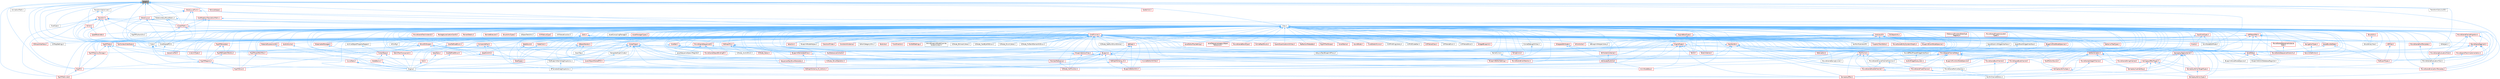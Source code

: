 digraph "Quat.h"
{
 // INTERACTIVE_SVG=YES
 // LATEX_PDF_SIZE
  bgcolor="transparent";
  edge [fontname=Helvetica,fontsize=10,labelfontname=Helvetica,labelfontsize=10];
  node [fontname=Helvetica,fontsize=10,shape=box,height=0.2,width=0.4];
  Node1 [id="Node000001",label="Quat.h",height=0.2,width=0.4,color="gray40", fillcolor="grey60", style="filled", fontcolor="black",tooltip=" "];
  Node1 -> Node2 [id="edge1_Node000001_Node000002",dir="back",color="steelblue1",style="solid",tooltip=" "];
  Node2 [id="Node000002",label="AIHelpers.h",height=0.2,width=0.4,color="grey40", fillcolor="white", style="filled",URL="$d1/d0d/AIHelpers_8h.html",tooltip=" "];
  Node1 -> Node3 [id="edge2_Node000001_Node000003",dir="back",color="steelblue1",style="solid",tooltip=" "];
  Node3 [id="Node000003",label="AnimNodeEditMode.h",height=0.2,width=0.4,color="grey40", fillcolor="white", style="filled",URL="$df/df6/AnimNodeEditMode_8h.html",tooltip=" "];
  Node1 -> Node4 [id="edge3_Node000001_Node000004",dir="back",color="steelblue1",style="solid",tooltip=" "];
  Node4 [id="Node000004",label="AnimationMath.h",height=0.2,width=0.4,color="grey40", fillcolor="white", style="filled",URL="$d3/d7b/AnimationMath_8h.html",tooltip=" "];
  Node1 -> Node5 [id="edge4_Node000001_Node000005",dir="back",color="steelblue1",style="solid",tooltip=" "];
  Node5 [id="Node000005",label="Class.h",height=0.2,width=0.4,color="grey40", fillcolor="white", style="filled",URL="$d4/d05/Class_8h.html",tooltip=" "];
  Node5 -> Node6 [id="edge5_Node000005_Node000006",dir="back",color="steelblue1",style="solid",tooltip=" "];
  Node6 [id="Node000006",label="ARFilter.h",height=0.2,width=0.4,color="red", fillcolor="#FFF0F0", style="filled",URL="$da/df2/ARFilter_8h.html",tooltip=" "];
  Node6 -> Node13 [id="edge6_Node000006_Node000013",dir="back",color="steelblue1",style="solid",tooltip=" "];
  Node13 [id="Node000013",label="NoExportTypes.h",height=0.2,width=0.4,color="red", fillcolor="#FFF0F0", style="filled",URL="$d3/d21/NoExportTypes_8h.html",tooltip=" "];
  Node5 -> Node119 [id="edge7_Node000005_Node000119",dir="back",color="steelblue1",style="solid",tooltip=" "];
  Node119 [id="Node000119",label="AnimNodeBase.h",height=0.2,width=0.4,color="red", fillcolor="#FFF0F0", style="filled",URL="$d9/dce/AnimNodeBase_8h.html",tooltip=" "];
  Node5 -> Node246 [id="edge8_Node000005_Node000246",dir="back",color="steelblue1",style="solid",tooltip=" "];
  Node246 [id="Node000246",label="ArchiveObjectPropertyMapper.h",height=0.2,width=0.4,color="grey40", fillcolor="white", style="filled",URL="$dc/d9a/ArchiveObjectPropertyMapper_8h.html",tooltip=" "];
  Node246 -> Node247 [id="edge9_Node000246_Node000247",dir="back",color="steelblue1",style="solid",tooltip=" "];
  Node247 [id="Node000247",label="CoreUObject.h",height=0.2,width=0.4,color="red", fillcolor="#FFF0F0", style="filled",URL="$d0/ded/CoreUObject_8h.html",tooltip=" "];
  Node247 -> Node10 [id="edge10_Node000247_Node000010",dir="back",color="steelblue1",style="solid",tooltip=" "];
  Node10 [id="Node000010",label="Engine.h",height=0.2,width=0.4,color="grey40", fillcolor="white", style="filled",URL="$d1/d34/Public_2Engine_8h.html",tooltip=" "];
  Node247 -> Node248 [id="edge11_Node000247_Node000248",dir="back",color="steelblue1",style="solid",tooltip=" "];
  Node248 [id="Node000248",label="SlateBasics.h",height=0.2,width=0.4,color="red", fillcolor="#FFF0F0", style="filled",URL="$da/d2f/SlateBasics_8h.html",tooltip=" "];
  Node248 -> Node10 [id="edge12_Node000248_Node000010",dir="back",color="steelblue1",style="solid",tooltip=" "];
  Node5 -> Node253 [id="edge13_Node000005_Node000253",dir="back",color="steelblue1",style="solid",tooltip=" "];
  Node253 [id="Node000253",label="AssetBundleData.h",height=0.2,width=0.4,color="red", fillcolor="#FFF0F0", style="filled",URL="$df/d47/AssetBundleData_8h.html",tooltip=" "];
  Node253 -> Node254 [id="edge14_Node000253_Node000254",dir="back",color="steelblue1",style="solid",tooltip=" "];
  Node254 [id="Node000254",label="AssetData.h",height=0.2,width=0.4,color="red", fillcolor="#FFF0F0", style="filled",URL="$d9/d19/AssetData_8h.html",tooltip=" "];
  Node254 -> Node312 [id="edge15_Node000254_Node000312",dir="back",color="steelblue1",style="solid",tooltip=" "];
  Node312 [id="Node000312",label="AudioWidgetSubsystem.h",height=0.2,width=0.4,color="red", fillcolor="#FFF0F0", style="filled",URL="$de/d1b/AudioWidgetSubsystem_8h.html",tooltip=" "];
  Node254 -> Node314 [id="edge16_Node000254_Node000314",dir="back",color="steelblue1",style="solid",tooltip=" "];
  Node314 [id="Node000314",label="BlueprintActionDatabaseRegistrar.h",height=0.2,width=0.4,color="grey40", fillcolor="white", style="filled",URL="$d5/d5d/BlueprintActionDatabaseRegistrar_8h.html",tooltip=" "];
  Node254 -> Node315 [id="edge17_Node000254_Node000315",dir="back",color="steelblue1",style="solid",tooltip=" "];
  Node315 [id="Node000315",label="BlueprintAssetNodeSpawner.h",height=0.2,width=0.4,color="grey40", fillcolor="white", style="filled",URL="$d2/d56/BlueprintAssetNodeSpawner_8h.html",tooltip=" "];
  Node254 -> Node473 [id="edge18_Node000254_Node000473",dir="back",color="steelblue1",style="solid",tooltip=" "];
  Node473 [id="Node000473",label="EdGraphSchema_K2.h",height=0.2,width=0.4,color="red", fillcolor="#FFF0F0", style="filled",URL="$d0/dcf/EdGraphSchema__K2_8h.html",tooltip=" "];
  Node473 -> Node476 [id="edge19_Node000473_Node000476",dir="back",color="steelblue1",style="solid",tooltip=" "];
  Node476 [id="Node000476",label="BlueprintEditorUtils.h",height=0.2,width=0.4,color="red", fillcolor="#FFF0F0", style="filled",URL="$d7/d3d/BlueprintEditorUtils_8h.html",tooltip=" "];
  Node473 -> Node480 [id="edge20_Node000473_Node000480",dir="back",color="steelblue1",style="solid",tooltip=" "];
  Node480 [id="Node000480",label="EdGraphSchema_K2_Actions.h",height=0.2,width=0.4,color="red", fillcolor="#FFF0F0", style="filled",URL="$d8/d9c/EdGraphSchema__K2__Actions_8h.html",tooltip=" "];
  Node254 -> Node13 [id="edge21_Node000254_Node000013",dir="back",color="steelblue1",style="solid",tooltip=" "];
  Node253 -> Node13 [id="edge22_Node000253_Node000013",dir="back",color="steelblue1",style="solid",tooltip=" "];
  Node5 -> Node951 [id="edge23_Node000005_Node000951",dir="back",color="steelblue1",style="solid",tooltip=" "];
  Node951 [id="Node000951",label="AssetCompilingManager.h",height=0.2,width=0.4,color="grey40", fillcolor="white", style="filled",URL="$d2/d23/AssetCompilingManager_8h.html",tooltip=" "];
  Node5 -> Node254 [id="edge24_Node000005_Node000254",dir="back",color="steelblue1",style="solid",tooltip=" "];
  Node5 -> Node952 [id="edge25_Node000005_Node000952",dir="back",color="steelblue1",style="solid",tooltip=" "];
  Node952 [id="Node000952",label="AssetManagerTypes.h",height=0.2,width=0.4,color="red", fillcolor="#FFF0F0", style="filled",URL="$d6/d98/AssetManagerTypes_8h.html",tooltip=" "];
  Node5 -> Node954 [id="edge26_Node000005_Node000954",dir="back",color="steelblue1",style="solid",tooltip=" "];
  Node954 [id="Node000954",label="Attenuation.h",height=0.2,width=0.4,color="red", fillcolor="#FFF0F0", style="filled",URL="$d3/d18/Attenuation_8h.html",tooltip=" "];
  Node5 -> Node984 [id="edge27_Node000005_Node000984",dir="back",color="steelblue1",style="solid",tooltip=" "];
  Node984 [id="Node000984",label="AttributesContainer.h",height=0.2,width=0.4,color="red", fillcolor="#FFF0F0", style="filled",URL="$d7/db7/AttributesContainer_8h.html",tooltip=" "];
  Node984 -> Node985 [id="edge28_Node000984_Node000985",dir="back",color="steelblue1",style="solid",tooltip=" "];
  Node985 [id="Node000985",label="AttributesRuntime.h",height=0.2,width=0.4,color="red", fillcolor="#FFF0F0", style="filled",URL="$dc/dc1/AttributesRuntime_8h.html",tooltip=" "];
  Node985 -> Node119 [id="edge29_Node000985_Node000119",dir="back",color="steelblue1",style="solid",tooltip=" "];
  Node5 -> Node985 [id="edge30_Node000005_Node000985",dir="back",color="steelblue1",style="solid",tooltip=" "];
  Node5 -> Node1021 [id="edge31_Node000005_Node001021",dir="back",color="steelblue1",style="solid",tooltip=" "];
  Node1021 [id="Node001021",label="AudioPanelWidgetInterface.h",height=0.2,width=0.4,color="grey40", fillcolor="white", style="filled",URL="$da/d52/AudioPanelWidgetInterface_8h.html",tooltip=" "];
  Node1021 -> Node1022 [id="edge32_Node001021_Node001022",dir="back",color="steelblue1",style="solid",tooltip=" "];
  Node1022 [id="Node001022",label="SoundEffectPresetWidgetInterface.h",height=0.2,width=0.4,color="grey40", fillcolor="white", style="filled",URL="$dc/d31/SoundEffectPresetWidgetInterface_8h.html",tooltip=" "];
  Node1022 -> Node312 [id="edge33_Node001022_Node000312",dir="back",color="steelblue1",style="solid",tooltip=" "];
  Node5 -> Node1023 [id="edge34_Node000005_Node001023",dir="back",color="steelblue1",style="solid",tooltip=" "];
  Node1023 [id="Node001023",label="AudioVolume.h",height=0.2,width=0.4,color="red", fillcolor="#FFF0F0", style="filled",URL="$dd/dbb/AudioVolume_8h.html",tooltip=" "];
  Node1023 -> Node10 [id="edge35_Node001023_Node000010",dir="back",color="steelblue1",style="solid",tooltip=" "];
  Node5 -> Node312 [id="edge36_Node000005_Node000312",dir="back",color="steelblue1",style="solid",tooltip=" "];
  Node5 -> Node326 [id="edge37_Node000005_Node000326",dir="back",color="steelblue1",style="solid",tooltip=" "];
  Node326 [id="Node000326",label="BPVariableDragDropAction.h",height=0.2,width=0.4,color="grey40", fillcolor="white", style="filled",URL="$dd/d23/BPVariableDragDropAction_8h.html",tooltip=" "];
  Node5 -> Node1046 [id="edge38_Node000005_Node001046",dir="back",color="steelblue1",style="solid",tooltip=" "];
  Node1046 [id="Node001046",label="BehaviorTreeTypes.h",height=0.2,width=0.4,color="red", fillcolor="#FFF0F0", style="filled",URL="$db/d7c/BehaviorTreeTypes_8h.html",tooltip=" "];
  Node5 -> Node1113 [id="edge39_Node000005_Node001113",dir="back",color="steelblue1",style="solid",tooltip=" "];
  Node1113 [id="Node001113",label="Blueprint.h",height=0.2,width=0.4,color="red", fillcolor="#FFF0F0", style="filled",URL="$d8/d4d/Blueprint_8h.html",tooltip=" "];
  Node1113 -> Node326 [id="edge40_Node001113_Node000326",dir="back",color="steelblue1",style="solid",tooltip=" "];
  Node1113 -> Node659 [id="edge41_Node001113_Node000659",dir="back",color="steelblue1",style="solid",tooltip=" "];
  Node659 [id="Node000659",label="BlueprintEditorSettings.h",height=0.2,width=0.4,color="red", fillcolor="#FFF0F0", style="filled",URL="$d4/dbc/BlueprintEditorSettings_8h.html",tooltip=" "];
  Node1113 -> Node476 [id="edge42_Node001113_Node000476",dir="back",color="steelblue1",style="solid",tooltip=" "];
  Node1113 -> Node480 [id="edge43_Node001113_Node000480",dir="back",color="steelblue1",style="solid",tooltip=" "];
  Node1113 -> Node10 [id="edge44_Node001113_Node000010",dir="back",color="steelblue1",style="solid",tooltip=" "];
  Node1113 -> Node1192 [id="edge45_Node001113_Node001192",dir="back",color="steelblue1",style="solid",tooltip=" "];
  Node1192 [id="Node001192",label="KismetEditorUtilities.h",height=0.2,width=0.4,color="red", fillcolor="#FFF0F0", style="filled",URL="$d4/d72/KismetEditorUtilities_8h.html",tooltip=" "];
  Node1113 -> Node1196 [id="edge46_Node001113_Node001196",dir="back",color="steelblue1",style="solid",tooltip=" "];
  Node1196 [id="Node001196",label="MemberReference.h",height=0.2,width=0.4,color="red", fillcolor="#FFF0F0", style="filled",URL="$dc/d3d/MemberReference_8h.html",tooltip=" "];
  Node1196 -> Node360 [id="edge47_Node001196_Node000360",dir="back",color="steelblue1",style="solid",tooltip=" "];
  Node360 [id="Node000360",label="K2Node_CallFunction.h",height=0.2,width=0.4,color="red", fillcolor="#FFF0F0", style="filled",URL="$d5/d5f/K2Node__CallFunction_8h.html",tooltip=" "];
  Node1113 -> Node330 [id="edge48_Node001113_Node000330",dir="back",color="steelblue1",style="solid",tooltip=" "];
  Node330 [id="Node000330",label="MyBlueprintItemDragDropAction.h",height=0.2,width=0.4,color="grey40", fillcolor="white", style="filled",URL="$da/d11/MyBlueprintItemDragDropAction_8h.html",tooltip=" "];
  Node330 -> Node326 [id="edge49_Node000330_Node000326",dir="back",color="steelblue1",style="solid",tooltip=" "];
  Node5 -> Node314 [id="edge50_Node000005_Node000314",dir="back",color="steelblue1",style="solid",tooltip=" "];
  Node5 -> Node1219 [id="edge51_Node000005_Node001219",dir="back",color="steelblue1",style="solid",tooltip=" "];
  Node1219 [id="Node001219",label="BlueprintActionFilter.h",height=0.2,width=0.4,color="red", fillcolor="#FFF0F0", style="filled",URL="$d5/d2a/BlueprintActionFilter_8h.html",tooltip=" "];
  Node1219 -> Node1138 [id="edge52_Node001219_Node001138",dir="back",color="steelblue1",style="solid",tooltip=" "];
  Node1138 [id="Node001138",label="BlueprintFunctionNodeSpawner.h",height=0.2,width=0.4,color="red", fillcolor="#FFF0F0", style="filled",URL="$d0/d59/BlueprintFunctionNodeSpawner_8h.html",tooltip=" "];
  Node1219 -> Node360 [id="edge53_Node001219_Node000360",dir="back",color="steelblue1",style="solid",tooltip=" "];
  Node1219 -> Node1183 [id="edge54_Node001219_Node001183",dir="back",color="steelblue1",style="solid",tooltip=" "];
  Node1183 [id="Node001183",label="K2Node_StructOperation.h",height=0.2,width=0.4,color="red", fillcolor="#FFF0F0", style="filled",URL="$d1/d1c/K2Node__StructOperation_8h.html",tooltip=" "];
  Node5 -> Node315 [id="edge55_Node000005_Node000315",dir="back",color="steelblue1",style="solid",tooltip=" "];
  Node5 -> Node659 [id="edge56_Node000005_Node000659",dir="back",color="steelblue1",style="solid",tooltip=" "];
  Node5 -> Node476 [id="edge57_Node000005_Node000476",dir="back",color="steelblue1",style="solid",tooltip=" "];
  Node5 -> Node393 [id="edge58_Node000005_Node000393",dir="back",color="steelblue1",style="solid",tooltip=" "];
  Node393 [id="Node000393",label="BlueprintEventNodeSpawner.h",height=0.2,width=0.4,color="red", fillcolor="#FFF0F0", style="filled",URL="$d4/dd3/BlueprintEventNodeSpawner_8h.html",tooltip=" "];
  Node5 -> Node1137 [id="edge59_Node000005_Node001137",dir="back",color="steelblue1",style="solid",tooltip=" "];
  Node1137 [id="Node001137",label="BlueprintFieldNodeSpawner.h",height=0.2,width=0.4,color="red", fillcolor="#FFF0F0", style="filled",URL="$da/d70/BlueprintFieldNodeSpawner_8h.html",tooltip=" "];
  Node1137 -> Node1138 [id="edge60_Node001137_Node001138",dir="back",color="steelblue1",style="solid",tooltip=" "];
  Node5 -> Node1138 [id="edge61_Node000005_Node001138",dir="back",color="steelblue1",style="solid",tooltip=" "];
  Node5 -> Node1224 [id="edge62_Node000005_Node001224",dir="back",color="steelblue1",style="solid",tooltip=" "];
  Node1224 [id="Node001224",label="BlueprintGeneratedClass.h",height=0.2,width=0.4,color="red", fillcolor="#FFF0F0", style="filled",URL="$d6/d77/BlueprintGeneratedClass_8h.html",tooltip=" "];
  Node1224 -> Node10 [id="edge63_Node001224_Node000010",dir="back",color="steelblue1",style="solid",tooltip=" "];
  Node1224 -> Node1192 [id="edge64_Node001224_Node001192",dir="back",color="steelblue1",style="solid",tooltip=" "];
  Node5 -> Node1227 [id="edge65_Node000005_Node001227",dir="back",color="steelblue1",style="solid",tooltip=" "];
  Node1227 [id="Node001227",label="BlueprintNodeHelpers.h",height=0.2,width=0.4,color="grey40", fillcolor="white", style="filled",URL="$df/d9b/BlueprintNodeHelpers_8h.html",tooltip=" "];
  Node5 -> Node1228 [id="edge66_Node000005_Node001228",dir="back",color="steelblue1",style="solid",tooltip=" "];
  Node1228 [id="Node001228",label="BodyInstance.h",height=0.2,width=0.4,color="red", fillcolor="#FFF0F0", style="filled",URL="$d3/d42/BodyInstance_8h.html",tooltip=" "];
  Node5 -> Node1200 [id="edge67_Node000005_Node001200",dir="back",color="steelblue1",style="solid",tooltip=" "];
  Node1200 [id="Node001200",label="BuiltInChannelEditors.h",height=0.2,width=0.4,color="grey40", fillcolor="white", style="filled",URL="$df/daf/BuiltInChannelEditors_8h.html",tooltip=" "];
  Node5 -> Node1519 [id="edge68_Node000005_Node001519",dir="back",color="steelblue1",style="solid",tooltip=" "];
  Node1519 [id="Node001519",label="Casts.h",height=0.2,width=0.4,color="red", fillcolor="#FFF0F0", style="filled",URL="$d4/d55/Casts_8h.html",tooltip=" "];
  Node1519 -> Node247 [id="edge69_Node001519_Node000247",dir="back",color="steelblue1",style="solid",tooltip=" "];
  Node1519 -> Node1527 [id="edge70_Node001519_Node001527",dir="back",color="steelblue1",style="solid",tooltip=" "];
  Node1527 [id="Node001527",label="CoreUObjectSharedPCH.h",height=0.2,width=0.4,color="red", fillcolor="#FFF0F0", style="filled",URL="$de/d2f/CoreUObjectSharedPCH_8h.html",tooltip=" "];
  Node1519 -> Node1529 [id="edge71_Node001519_Node001529",dir="back",color="steelblue1",style="solid",tooltip=" "];
  Node1529 [id="Node001529",label="EdGraph.h",height=0.2,width=0.4,color="red", fillcolor="#FFF0F0", style="filled",URL="$dd/dae/EdGraph_8h.html",tooltip=" "];
  Node1529 -> Node476 [id="edge72_Node001529_Node000476",dir="back",color="steelblue1",style="solid",tooltip=" "];
  Node1529 -> Node473 [id="edge73_Node001529_Node000473",dir="back",color="steelblue1",style="solid",tooltip=" "];
  Node1529 -> Node480 [id="edge74_Node001529_Node000480",dir="back",color="steelblue1",style="solid",tooltip=" "];
  Node1519 -> Node1545 [id="edge75_Node001519_Node001545",dir="back",color="steelblue1",style="solid",tooltip=" "];
  Node1545 [id="Node001545",label="EdGraphPin.h",height=0.2,width=0.4,color="red", fillcolor="#FFF0F0", style="filled",URL="$da/d52/EdGraphPin_8h.html",tooltip=" "];
  Node1545 -> Node1113 [id="edge76_Node001545_Node001113",dir="back",color="steelblue1",style="solid",tooltip=" "];
  Node1545 -> Node1224 [id="edge77_Node001545_Node001224",dir="back",color="steelblue1",style="solid",tooltip=" "];
  Node1545 -> Node473 [id="edge78_Node001545_Node000473",dir="back",color="steelblue1",style="solid",tooltip=" "];
  Node1545 -> Node480 [id="edge79_Node001545_Node000480",dir="back",color="steelblue1",style="solid",tooltip=" "];
  Node1545 -> Node1179 [id="edge80_Node001545_Node001179",dir="back",color="steelblue1",style="solid",tooltip=" "];
  Node1179 [id="Node001179",label="K2Node_Select.h",height=0.2,width=0.4,color="red", fillcolor="#FFF0F0", style="filled",URL="$d2/de5/K2Node__Select_8h.html",tooltip=" "];
  Node1545 -> Node414 [id="edge81_Node001545_Node000414",dir="back",color="steelblue1",style="solid",tooltip=" "];
  Node414 [id="Node000414",label="K2Node_SwitchEnum.h",height=0.2,width=0.4,color="grey40", fillcolor="white", style="filled",URL="$d1/df5/K2Node__SwitchEnum_8h.html",tooltip=" "];
  Node1519 -> Node480 [id="edge82_Node001519_Node000480",dir="back",color="steelblue1",style="solid",tooltip=" "];
  Node1519 -> Node3442 [id="edge83_Node001519_Node003442",dir="back",color="steelblue1",style="solid",tooltip=" "];
  Node3442 [id="Node003442",label="LiveLinkTypes.h",height=0.2,width=0.4,color="red", fillcolor="#FFF0F0", style="filled",URL="$d2/d4c/LiveLinkTypes_8h.html",tooltip=" "];
  Node1519 -> Node3482 [id="edge84_Node001519_Node003482",dir="back",color="steelblue1",style="solid",tooltip=" "];
  Node3482 [id="Node003482",label="MovieSceneEntitySystemGraphs.h",height=0.2,width=0.4,color="red", fillcolor="#FFF0F0", style="filled",URL="$dd/ded/MovieSceneEntitySystemGraphs_8h.html",tooltip=" "];
  Node1519 -> Node2843 [id="edge85_Node001519_Node002843",dir="back",color="steelblue1",style="solid",tooltip=" "];
  Node2843 [id="Node002843",label="RigVMMemoryStorage.h",height=0.2,width=0.4,color="red", fillcolor="#FFF0F0", style="filled",URL="$d1/dd5/RigVMMemoryStorage_8h.html",tooltip=" "];
  Node2843 -> Node531 [id="edge86_Node002843_Node000531",dir="back",color="steelblue1",style="solid",tooltip=" "];
  Node531 [id="Node000531",label="RigVM.h",height=0.2,width=0.4,color="red", fillcolor="#FFF0F0", style="filled",URL="$d0/d5e/RigVM_8h.html",tooltip=" "];
  Node531 -> Node581 [id="edge87_Node000531_Node000581",dir="back",color="steelblue1",style="solid",tooltip=" "];
  Node581 [id="Node000581",label="RigVMNativized.h",height=0.2,width=0.4,color="red", fillcolor="#FFF0F0", style="filled",URL="$df/d99/RigVMNativized_8h.html",tooltip=" "];
  Node1519 -> Node3485 [id="edge88_Node001519_Node003485",dir="back",color="steelblue1",style="solid",tooltip=" "];
  Node3485 [id="Node003485",label="RigVMUserWorkflow.h",height=0.2,width=0.4,color="red", fillcolor="#FFF0F0", style="filled",URL="$dd/dd0/RigVMUserWorkflow_8h.html",tooltip=" "];
  Node3485 -> Node605 [id="edge89_Node003485_Node000605",dir="back",color="steelblue1",style="solid",tooltip=" "];
  Node605 [id="Node000605",label="RigVMStruct.h",height=0.2,width=0.4,color="red", fillcolor="#FFF0F0", style="filled",URL="$de/dfb/RigVMStruct_8h.html",tooltip=" "];
  Node1519 -> Node2394 [id="edge90_Node001519_Node002394",dir="back",color="steelblue1",style="solid",tooltip=" "];
  Node2394 [id="Node002394",label="Selection.h",height=0.2,width=0.4,color="red", fillcolor="#FFF0F0", style="filled",URL="$d9/d60/Editor_2UnrealEd_2Public_2Selection_8h.html",tooltip=" "];
  Node1519 -> Node3279 [id="edge91_Node001519_Node003279",dir="back",color="steelblue1",style="solid",tooltip=" "];
  Node3279 [id="Node003279",label="SequencerKeyStructGenerator.h",height=0.2,width=0.4,color="red", fillcolor="#FFF0F0", style="filled",URL="$d1/df1/SequencerKeyStructGenerator_8h.html",tooltip=" "];
  Node1519 -> Node3606 [id="edge92_Node001519_Node003606",dir="back",color="steelblue1",style="solid",tooltip=" "];
  Node3606 [id="Node003606",label="StreamableManager.h",height=0.2,width=0.4,color="red", fillcolor="#FFF0F0", style="filled",URL="$d2/dd8/StreamableManager_8h.html",tooltip=" "];
  Node3606 -> Node10 [id="edge93_Node003606_Node000010",dir="back",color="steelblue1",style="solid",tooltip=" "];
  Node1519 -> Node3611 [id="edge94_Node001519_Node003611",dir="back",color="steelblue1",style="solid",tooltip=" "];
  Node3611 [id="Node003611",label="StructOnScope.h",height=0.2,width=0.4,color="red", fillcolor="#FFF0F0", style="filled",URL="$df/dbd/StructOnScope_8h.html",tooltip=" "];
  Node3611 -> Node985 [id="edge95_Node003611_Node000985",dir="back",color="steelblue1",style="solid",tooltip=" "];
  Node3611 -> Node247 [id="edge96_Node003611_Node000247",dir="back",color="steelblue1",style="solid",tooltip=" "];
  Node3611 -> Node1527 [id="edge97_Node003611_Node001527",dir="back",color="steelblue1",style="solid",tooltip=" "];
  Node3611 -> Node3442 [id="edge98_Node003611_Node003442",dir="back",color="steelblue1",style="solid",tooltip=" "];
  Node3611 -> Node2170 [id="edge99_Node003611_Node002170",dir="back",color="steelblue1",style="solid",tooltip=" "];
  Node2170 [id="Node002170",label="MovieSceneEventSection.h",height=0.2,width=0.4,color="red", fillcolor="#FFF0F0", style="filled",URL="$d6/dc4/MovieSceneEventSection_8h.html",tooltip=" "];
  Node3611 -> Node1981 [id="edge100_Node003611_Node001981",dir="back",color="steelblue1",style="solid",tooltip=" "];
  Node1981 [id="Node001981",label="RigVMDispatchFactory.h",height=0.2,width=0.4,color="red", fillcolor="#FFF0F0", style="filled",URL="$de/d6b/RigVMDispatchFactory_8h.html",tooltip=" "];
  Node1981 -> Node1992 [id="edge101_Node001981_Node001992",dir="back",color="steelblue1",style="solid",tooltip=" "];
  Node1992 [id="Node001992",label="RigVMRegistry.h",height=0.2,width=0.4,color="red", fillcolor="#FFF0F0", style="filled",URL="$dc/d40/RigVMRegistry_8h.html",tooltip=" "];
  Node1992 -> Node531 [id="edge102_Node001992_Node000531",dir="back",color="steelblue1",style="solid",tooltip=" "];
  Node1992 -> Node605 [id="edge103_Node001992_Node000605",dir="back",color="steelblue1",style="solid",tooltip=" "];
  Node3611 -> Node3485 [id="edge104_Node003611_Node003485",dir="back",color="steelblue1",style="solid",tooltip=" "];
  Node3611 -> Node3279 [id="edge105_Node003611_Node003279",dir="back",color="steelblue1",style="solid",tooltip=" "];
  Node3611 -> Node3620 [id="edge106_Node003611_Node003620",dir="back",color="steelblue1",style="solid",tooltip=" "];
  Node3620 [id="Node003620",label="UserDefinedStruct.h",height=0.2,width=0.4,color="red", fillcolor="#FFF0F0", style="filled",URL="$d7/d51/CoreUObject_2Public_2StructUtils_2UserDefinedStruct_8h.html",tooltip=" "];
  Node3620 -> Node10 [id="edge107_Node003620_Node000010",dir="back",color="steelblue1",style="solid",tooltip=" "];
  Node1519 -> Node2595 [id="edge108_Node001519_Node002595",dir="back",color="steelblue1",style="solid",tooltip=" "];
  Node2595 [id="Node002595",label="UnrealType.h",height=0.2,width=0.4,color="red", fillcolor="#FFF0F0", style="filled",URL="$d6/d2f/UnrealType_8h.html",tooltip=" "];
  Node2595 -> Node326 [id="edge109_Node002595_Node000326",dir="back",color="steelblue1",style="solid",tooltip=" "];
  Node2595 -> Node1219 [id="edge110_Node002595_Node001219",dir="back",color="steelblue1",style="solid",tooltip=" "];
  Node2595 -> Node476 [id="edge111_Node002595_Node000476",dir="back",color="steelblue1",style="solid",tooltip=" "];
  Node2595 -> Node1224 [id="edge112_Node002595_Node001224",dir="back",color="steelblue1",style="solid",tooltip=" "];
  Node2595 -> Node247 [id="edge113_Node002595_Node000247",dir="back",color="steelblue1",style="solid",tooltip=" "];
  Node2595 -> Node1527 [id="edge114_Node002595_Node001527",dir="back",color="steelblue1",style="solid",tooltip=" "];
  Node2595 -> Node2808 [id="edge115_Node002595_Node002808",dir="back",color="steelblue1",style="solid",tooltip=" "];
  Node2808 [id="Node002808",label="DataTable.h",height=0.2,width=0.4,color="red", fillcolor="#FFF0F0", style="filled",URL="$d3/dba/DataTable_8h.html",tooltip=" "];
  Node2808 -> Node10 [id="edge116_Node002808_Node000010",dir="back",color="steelblue1",style="solid",tooltip=" "];
  Node2595 -> Node480 [id="edge117_Node002595_Node000480",dir="back",color="steelblue1",style="solid",tooltip=" "];
  Node2595 -> Node2919 [id="edge118_Node002595_Node002919",dir="back",color="steelblue1",style="solid",tooltip=" "];
  Node2919 [id="Node002919",label="FastReferenceCollector.h",height=0.2,width=0.4,color="red", fillcolor="#FFF0F0", style="filled",URL="$dd/d44/FastReferenceCollector_8h.html",tooltip=" "];
  Node2595 -> Node2842 [id="edge119_Node002595_Node002842",dir="back",color="steelblue1",style="solid",tooltip=" "];
  Node2842 [id="Node002842",label="GeneratedCppIncludes.h",height=0.2,width=0.4,color="grey40", fillcolor="white", style="filled",URL="$d5/d24/GeneratedCppIncludes_8h.html",tooltip=" "];
  Node2842 -> Node1527 [id="edge120_Node002842_Node001527",dir="back",color="steelblue1",style="solid",tooltip=" "];
  Node2595 -> Node1183 [id="edge121_Node002595_Node001183",dir="back",color="steelblue1",style="solid",tooltip=" "];
  Node2595 -> Node1196 [id="edge122_Node002595_Node001196",dir="back",color="steelblue1",style="solid",tooltip=" "];
  Node2595 -> Node330 [id="edge123_Node002595_Node000330",dir="back",color="steelblue1",style="solid",tooltip=" "];
  Node2595 -> Node531 [id="edge124_Node002595_Node000531",dir="back",color="steelblue1",style="solid",tooltip=" "];
  Node2595 -> Node2843 [id="edge125_Node002595_Node002843",dir="back",color="steelblue1",style="solid",tooltip=" "];
  Node2595 -> Node3279 [id="edge126_Node002595_Node003279",dir="back",color="steelblue1",style="solid",tooltip=" "];
  Node5 -> Node3627 [id="edge127_Node000005_Node003627",dir="back",color="steelblue1",style="solid",tooltip=" "];
  Node3627 [id="Node003627",label="ClassIconFinder.h",height=0.2,width=0.4,color="red", fillcolor="#FFF0F0", style="filled",URL="$dc/d62/ClassIconFinder_8h.html",tooltip=" "];
  Node5 -> Node3628 [id="edge128_Node000005_Node003628",dir="back",color="steelblue1",style="solid",tooltip=" "];
  Node3628 [id="Node003628",label="ClassTree.h",height=0.2,width=0.4,color="grey40", fillcolor="white", style="filled",URL="$d4/d0e/ClassTree_8h.html",tooltip=" "];
  Node5 -> Node3629 [id="edge129_Node000005_Node003629",dir="back",color="steelblue1",style="solid",tooltip=" "];
  Node3629 [id="Node003629",label="CompositeFont.h",height=0.2,width=0.4,color="red", fillcolor="#FFF0F0", style="filled",URL="$df/d09/CompositeFont_8h.html",tooltip=" "];
  Node3629 -> Node3630 [id="edge130_Node003629_Node003630",dir="back",color="steelblue1",style="solid",tooltip=" "];
  Node3630 [id="Node003630",label="Font.h",height=0.2,width=0.4,color="red", fillcolor="#FFF0F0", style="filled",URL="$d8/dd1/Font_8h.html",tooltip=" "];
  Node3630 -> Node10 [id="edge131_Node003630_Node000010",dir="back",color="steelblue1",style="solid",tooltip=" "];
  Node3629 -> Node3633 [id="edge132_Node003629_Node003633",dir="back",color="steelblue1",style="solid",tooltip=" "];
  Node3633 [id="Node003633",label="SlateFontInfo.h",height=0.2,width=0.4,color="red", fillcolor="#FFF0F0", style="filled",URL="$dc/dfb/SlateFontInfo_8h.html",tooltip=" "];
  Node3633 -> Node3630 [id="edge133_Node003633_Node003630",dir="back",color="steelblue1",style="solid",tooltip=" "];
  Node3633 -> Node4104 [id="edge134_Node003633_Node004104",dir="back",color="steelblue1",style="solid",tooltip=" "];
  Node4104 [id="Node004104",label="SlateTypes.h",height=0.2,width=0.4,color="red", fillcolor="#FFF0F0", style="filled",URL="$d2/d6f/SlateTypes_8h.html",tooltip=" "];
  Node3629 -> Node4104 [id="edge135_Node003629_Node004104",dir="back",color="steelblue1",style="solid",tooltip=" "];
  Node5 -> Node4148 [id="edge136_Node000005_Node004148",dir="back",color="steelblue1",style="solid",tooltip=" "];
  Node4148 [id="Node004148",label="ConstraintInstance.h",height=0.2,width=0.4,color="red", fillcolor="#FFF0F0", style="filled",URL="$d9/db0/ConstraintInstance_8h.html",tooltip=" "];
  Node5 -> Node4151 [id="edge137_Node000005_Node004151",dir="back",color="steelblue1",style="solid",tooltip=" "];
  Node4151 [id="Node004151",label="CoreNet.h",height=0.2,width=0.4,color="red", fillcolor="#FFF0F0", style="filled",URL="$da/d1a/CoreNet_8h.html",tooltip=" "];
  Node4151 -> Node247 [id="edge138_Node004151_Node000247",dir="back",color="steelblue1",style="solid",tooltip=" "];
  Node4151 -> Node1527 [id="edge139_Node004151_Node001527",dir="back",color="steelblue1",style="solid",tooltip=" "];
  Node4151 -> Node4160 [id="edge140_Node004151_Node004160",dir="back",color="steelblue1",style="solid",tooltip=" "];
  Node4160 [id="Node004160",label="NetSerialization.h",height=0.2,width=0.4,color="red", fillcolor="#FFF0F0", style="filled",URL="$d6/dc9/NetSerialization_8h.html",tooltip=" "];
  Node4160 -> Node1805 [id="edge141_Node004160_Node001805",dir="back",color="steelblue1",style="solid",tooltip=" "];
  Node1805 [id="Node001805",label="GameplayAbilitySpec.h",height=0.2,width=0.4,color="red", fillcolor="#FFF0F0", style="filled",URL="$dd/daf/GameplayAbilitySpec_8h.html",tooltip=" "];
  Node1805 -> Node1792 [id="edge142_Node001805_Node001792",dir="back",color="steelblue1",style="solid",tooltip=" "];
  Node1792 [id="Node001792",label="GameplayAbilityTypes.h",height=0.2,width=0.4,color="red", fillcolor="#FFF0F0", style="filled",URL="$d1/dd9/GameplayAbilityTypes_8h.html",tooltip=" "];
  Node1805 -> Node1807 [id="edge143_Node001805_Node001807",dir="back",color="steelblue1",style="solid",tooltip=" "];
  Node1807 [id="Node001807",label="GameplayEffect.h",height=0.2,width=0.4,color="red", fillcolor="#FFF0F0", style="filled",URL="$d4/d15/GameplayEffect_8h.html",tooltip=" "];
  Node4160 -> Node1791 [id="edge144_Node004160_Node001791",dir="back",color="steelblue1",style="solid",tooltip=" "];
  Node1791 [id="Node001791",label="GameplayAbilityTargetTypes.h",height=0.2,width=0.4,color="red", fillcolor="#FFF0F0", style="filled",URL="$d8/dd1/GameplayAbilityTargetTypes_8h.html",tooltip=" "];
  Node1791 -> Node1792 [id="edge145_Node001791_Node001792",dir="back",color="steelblue1",style="solid",tooltip=" "];
  Node4160 -> Node1819 [id="edge146_Node004160_Node001819",dir="back",color="steelblue1",style="solid",tooltip=" "];
  Node1819 [id="Node001819",label="GameplayCueInterface.h",height=0.2,width=0.4,color="red", fillcolor="#FFF0F0", style="filled",URL="$d3/d31/GameplayCueInterface_8h.html",tooltip=" "];
  Node4160 -> Node1807 [id="edge147_Node004160_Node001807",dir="back",color="steelblue1",style="solid",tooltip=" "];
  Node4160 -> Node1803 [id="edge148_Node004160_Node001803",dir="back",color="steelblue1",style="solid",tooltip=" "];
  Node1803 [id="Node001803",label="GameplayEffectTypes.h",height=0.2,width=0.4,color="red", fillcolor="#FFF0F0", style="filled",URL="$d7/d59/GameplayEffectTypes_8h.html",tooltip=" "];
  Node1803 -> Node1805 [id="edge149_Node001803_Node001805",dir="back",color="steelblue1",style="solid",tooltip=" "];
  Node1803 -> Node1791 [id="edge150_Node001803_Node001791",dir="back",color="steelblue1",style="solid",tooltip=" "];
  Node1803 -> Node1792 [id="edge151_Node001803_Node001792",dir="back",color="steelblue1",style="solid",tooltip=" "];
  Node1803 -> Node1819 [id="edge152_Node001803_Node001819",dir="back",color="steelblue1",style="solid",tooltip=" "];
  Node1803 -> Node1807 [id="edge153_Node001803_Node001807",dir="back",color="steelblue1",style="solid",tooltip=" "];
  Node4160 -> Node2434 [id="edge154_Node004160_Node002434",dir="back",color="steelblue1",style="solid",tooltip=" "];
  Node2434 [id="Node002434",label="RootMotionSource.h",height=0.2,width=0.4,color="red", fillcolor="#FFF0F0", style="filled",URL="$d2/dd0/RootMotionSource_8h.html",tooltip=" "];
  Node5 -> Node247 [id="edge155_Node000005_Node000247",dir="back",color="steelblue1",style="solid",tooltip=" "];
  Node5 -> Node1527 [id="edge156_Node000005_Node001527",dir="back",color="steelblue1",style="solid",tooltip=" "];
  Node5 -> Node4169 [id="edge157_Node000005_Node004169",dir="back",color="steelblue1",style="solid",tooltip=" "];
  Node4169 [id="Node004169",label="CurveTable.h",height=0.2,width=0.4,color="red", fillcolor="#FFF0F0", style="filled",URL="$db/def/CurveTable_8h.html",tooltip=" "];
  Node4169 -> Node10 [id="edge158_Node004169_Node000010",dir="back",color="steelblue1",style="solid",tooltip=" "];
  Node4169 -> Node1807 [id="edge159_Node004169_Node001807",dir="back",color="steelblue1",style="solid",tooltip=" "];
  Node5 -> Node2808 [id="edge160_Node000005_Node002808",dir="back",color="steelblue1",style="solid",tooltip=" "];
  Node5 -> Node1529 [id="edge161_Node000005_Node001529",dir="back",color="steelblue1",style="solid",tooltip=" "];
  Node5 -> Node1545 [id="edge162_Node000005_Node001545",dir="back",color="steelblue1",style="solid",tooltip=" "];
  Node5 -> Node473 [id="edge163_Node000005_Node000473",dir="back",color="steelblue1",style="solid",tooltip=" "];
  Node5 -> Node480 [id="edge164_Node000005_Node000480",dir="back",color="steelblue1",style="solid",tooltip=" "];
  Node5 -> Node4174 [id="edge165_Node000005_Node004174",dir="back",color="steelblue1",style="solid",tooltip=" "];
  Node4174 [id="Node004174",label="EditorCategoryUtils.h",height=0.2,width=0.4,color="grey40", fillcolor="white", style="filled",URL="$d9/d6e/EditorCategoryUtils_8h.html",tooltip=" "];
  Node5 -> Node4175 [id="edge166_Node000005_Node004175",dir="back",color="steelblue1",style="solid",tooltip=" "];
  Node4175 [id="Node004175",label="EngineBaseTypes.h",height=0.2,width=0.4,color="red", fillcolor="#FFF0F0", style="filled",URL="$d6/d1a/EngineBaseTypes_8h.html",tooltip=" "];
  Node4175 -> Node3 [id="edge167_Node004175_Node000003",dir="back",color="steelblue1",style="solid",tooltip=" "];
  Node4175 -> Node10 [id="edge168_Node004175_Node000010",dir="back",color="steelblue1",style="solid",tooltip=" "];
  Node4175 -> Node2053 [id="edge169_Node004175_Node002053",dir="back",color="steelblue1",style="solid",tooltip=" "];
  Node2053 [id="Node002053",label="World.h",height=0.2,width=0.4,color="red", fillcolor="#FFF0F0", style="filled",URL="$dd/d5b/World_8h.html",tooltip=" "];
  Node5 -> Node4251 [id="edge170_Node000005_Node004251",dir="back",color="steelblue1",style="solid",tooltip=" "];
  Node4251 [id="Node004251",label="EngineTypes.h",height=0.2,width=0.4,color="red", fillcolor="#FFF0F0", style="filled",URL="$df/dcf/EngineTypes_8h.html",tooltip=" "];
  Node4251 -> Node1671 [id="edge171_Node004251_Node001671",dir="back",color="steelblue1",style="solid",tooltip=" "];
  Node1671 [id="Node001671",label="AIAsyncTaskBlueprintProxy.h",height=0.2,width=0.4,color="grey40", fillcolor="white", style="filled",URL="$db/d07/AIAsyncTaskBlueprintProxy_8h.html",tooltip=" "];
  Node4251 -> Node119 [id="edge172_Node004251_Node000119",dir="back",color="steelblue1",style="solid",tooltip=" "];
  Node4251 -> Node954 [id="edge173_Node004251_Node000954",dir="back",color="steelblue1",style="solid",tooltip=" "];
  Node4251 -> Node1113 [id="edge174_Node004251_Node001113",dir="back",color="steelblue1",style="solid",tooltip=" "];
  Node4251 -> Node1228 [id="edge175_Node004251_Node001228",dir="back",color="steelblue1",style="solid",tooltip=" "];
  Node4251 -> Node10 [id="edge176_Node004251_Node000010",dir="back",color="steelblue1",style="solid",tooltip=" "];
  Node4251 -> Node1791 [id="edge177_Node004251_Node001791",dir="back",color="steelblue1",style="solid",tooltip=" "];
  Node4251 -> Node1807 [id="edge178_Node004251_Node001807",dir="back",color="steelblue1",style="solid",tooltip=" "];
  Node4251 -> Node1417 [id="edge179_Node004251_Node001417",dir="back",color="steelblue1",style="solid",tooltip=" "];
  Node1417 [id="Node001417",label="StaticMeshComponent.h",height=0.2,width=0.4,color="red", fillcolor="#FFF0F0", style="filled",URL="$da/daf/StaticMeshComponent_8h.html",tooltip=" "];
  Node1417 -> Node10 [id="edge180_Node001417_Node000010",dir="back",color="steelblue1",style="solid",tooltip=" "];
  Node4251 -> Node2053 [id="edge181_Node004251_Node002053",dir="back",color="steelblue1",style="solid",tooltip=" "];
  Node5 -> Node4410 [id="edge182_Node000005_Node004410",dir="back",color="steelblue1",style="solid",tooltip=" "];
  Node4410 [id="Node004410",label="Events.h",height=0.2,width=0.4,color="red", fillcolor="#FFF0F0", style="filled",URL="$d0/dbb/Events_8h.html",tooltip=" "];
  Node5 -> Node4443 [id="edge183_Node000005_Node004443",dir="back",color="steelblue1",style="solid",tooltip=" "];
  Node4443 [id="Node004443",label="Factories.h",height=0.2,width=0.4,color="red", fillcolor="#FFF0F0", style="filled",URL="$d2/d18/Factories_8h.html",tooltip=" "];
  Node5 -> Node2919 [id="edge184_Node000005_Node002919",dir="back",color="steelblue1",style="solid",tooltip=" "];
  Node5 -> Node4444 [id="edge185_Node000005_Node004444",dir="back",color="steelblue1",style="solid",tooltip=" "];
  Node4444 [id="Node004444",label="FlowDirection.h",height=0.2,width=0.4,color="red", fillcolor="#FFF0F0", style="filled",URL="$da/d12/FlowDirection_8h.html",tooltip=" "];
  Node5 -> Node3630 [id="edge186_Node000005_Node003630",dir="back",color="steelblue1",style="solid",tooltip=" "];
  Node5 -> Node4445 [id="edge187_Node000005_Node004445",dir="back",color="steelblue1",style="solid",tooltip=" "];
  Node4445 [id="Node004445",label="FontSdfSettings.h",height=0.2,width=0.4,color="red", fillcolor="#FFF0F0", style="filled",URL="$d1/dbc/FontSdfSettings_8h.html",tooltip=" "];
  Node5 -> Node4447 [id="edge188_Node000005_Node004447",dir="back",color="steelblue1",style="solid",tooltip=" "];
  Node4447 [id="Node004447",label="GCObjectInfo.h",height=0.2,width=0.4,color="red", fillcolor="#FFF0F0", style="filled",URL="$d3/d0f/GCObjectInfo_8h.html",tooltip=" "];
  Node5 -> Node1805 [id="edge189_Node000005_Node001805",dir="back",color="steelblue1",style="solid",tooltip=" "];
  Node5 -> Node1791 [id="edge190_Node000005_Node001791",dir="back",color="steelblue1",style="solid",tooltip=" "];
  Node5 -> Node1792 [id="edge191_Node000005_Node001792",dir="back",color="steelblue1",style="solid",tooltip=" "];
  Node5 -> Node1819 [id="edge192_Node000005_Node001819",dir="back",color="steelblue1",style="solid",tooltip=" "];
  Node5 -> Node1807 [id="edge193_Node000005_Node001807",dir="back",color="steelblue1",style="solid",tooltip=" "];
  Node5 -> Node1803 [id="edge194_Node000005_Node001803",dir="back",color="steelblue1",style="solid",tooltip=" "];
  Node5 -> Node4448 [id="edge195_Node000005_Node004448",dir="back",color="steelblue1",style="solid",tooltip=" "];
  Node4448 [id="Node004448",label="GameplayTagContainer.h",height=0.2,width=0.4,color="red", fillcolor="#FFF0F0", style="filled",URL="$d1/d5c/GameplayTagContainer_8h.html",tooltip=" "];
  Node4448 -> Node1791 [id="edge196_Node004448_Node001791",dir="back",color="steelblue1",style="solid",tooltip=" "];
  Node4448 -> Node1792 [id="edge197_Node004448_Node001792",dir="back",color="steelblue1",style="solid",tooltip=" "];
  Node4448 -> Node1819 [id="edge198_Node004448_Node001819",dir="back",color="steelblue1",style="solid",tooltip=" "];
  Node4448 -> Node1807 [id="edge199_Node004448_Node001807",dir="back",color="steelblue1",style="solid",tooltip=" "];
  Node4448 -> Node1803 [id="edge200_Node004448_Node001803",dir="back",color="steelblue1",style="solid",tooltip=" "];
  Node5 -> Node2842 [id="edge201_Node000005_Node002842",dir="back",color="steelblue1",style="solid",tooltip=" "];
  Node5 -> Node4476 [id="edge202_Node000005_Node004476",dir="back",color="steelblue1",style="solid",tooltip=" "];
  Node4476 [id="Node004476",label="IAnimBlueprintNodeOverride\lAssetsContext.h",height=0.2,width=0.4,color="grey40", fillcolor="white", style="filled",URL="$d8/dc6/IAnimBlueprintNodeOverrideAssetsContext_8h.html",tooltip=" "];
  Node5 -> Node4477 [id="edge203_Node000005_Node004477",dir="back",color="steelblue1",style="solid",tooltip=" "];
  Node4477 [id="Node004477",label="InputCoreTypes.h",height=0.2,width=0.4,color="red", fillcolor="#FFF0F0", style="filled",URL="$de/d34/InputCoreTypes_8h.html",tooltip=" "];
  Node4477 -> Node3 [id="edge204_Node004477_Node000003",dir="back",color="steelblue1",style="solid",tooltip=" "];
  Node4477 -> Node1046 [id="edge205_Node004477_Node001046",dir="back",color="steelblue1",style="solid",tooltip=" "];
  Node4477 -> Node4410 [id="edge206_Node004477_Node004410",dir="back",color="steelblue1",style="solid",tooltip=" "];
  Node5 -> Node4555 [id="edge207_Node000005_Node004555",dir="back",color="steelblue1",style="solid",tooltip=" "];
  Node4555 [id="Node004555",label="InteractiveTool.h",height=0.2,width=0.4,color="red", fillcolor="#FFF0F0", style="filled",URL="$d5/d55/InteractiveTool_8h.html",tooltip=" "];
  Node5 -> Node1143 [id="edge208_Node000005_Node001143",dir="back",color="steelblue1",style="solid",tooltip=" "];
  Node1143 [id="Node001143",label="K2Node_BitmaskLiteral.h",height=0.2,width=0.4,color="grey40", fillcolor="white", style="filled",URL="$dc/de6/K2Node__BitmaskLiteral_8h.html",tooltip=" "];
  Node5 -> Node360 [id="edge209_Node000005_Node000360",dir="back",color="steelblue1",style="solid",tooltip=" "];
  Node5 -> Node378 [id="edge210_Node000005_Node000378",dir="back",color="steelblue1",style="solid",tooltip=" "];
  Node378 [id="Node000378",label="K2Node_CastByteToEnum.h",height=0.2,width=0.4,color="grey40", fillcolor="white", style="filled",URL="$d7/dcf/K2Node__CastByteToEnum_8h.html",tooltip=" "];
  Node5 -> Node390 [id="edge211_Node000005_Node000390",dir="back",color="steelblue1",style="solid",tooltip=" "];
  Node390 [id="Node000390",label="K2Node_EnumLiteral.h",height=0.2,width=0.4,color="grey40", fillcolor="white", style="filled",URL="$d3/d1c/K2Node__EnumLiteral_8h.html",tooltip=" "];
  Node5 -> Node403 [id="edge212_Node000005_Node000403",dir="back",color="steelblue1",style="solid",tooltip=" "];
  Node403 [id="Node000403",label="K2Node_ForEachElementInEnum.h",height=0.2,width=0.4,color="grey40", fillcolor="white", style="filled",URL="$d2/d15/K2Node__ForEachElementInEnum_8h.html",tooltip=" "];
  Node5 -> Node405 [id="edge213_Node000005_Node000405",dir="back",color="steelblue1",style="solid",tooltip=" "];
  Node405 [id="Node000405",label="K2Node_GetNumEnumEntries.h",height=0.2,width=0.4,color="grey40", fillcolor="white", style="filled",URL="$d6/d60/K2Node__GetNumEnumEntries_8h.html",tooltip=" "];
  Node5 -> Node1179 [id="edge214_Node000005_Node001179",dir="back",color="steelblue1",style="solid",tooltip=" "];
  Node5 -> Node1183 [id="edge215_Node000005_Node001183",dir="back",color="steelblue1",style="solid",tooltip=" "];
  Node5 -> Node414 [id="edge216_Node000005_Node000414",dir="back",color="steelblue1",style="solid",tooltip=" "];
  Node5 -> Node4602 [id="edge217_Node000005_Node004602",dir="back",color="steelblue1",style="solid",tooltip=" "];
  Node4602 [id="Node004602",label="KeyHandle.h",height=0.2,width=0.4,color="red", fillcolor="#FFF0F0", style="filled",URL="$da/d21/KeyHandle_8h.html",tooltip=" "];
  Node4602 -> Node4642 [id="edge218_Node004602_Node004642",dir="back",color="steelblue1",style="solid",tooltip=" "];
  Node4642 [id="Node004642",label="MovieSceneChannelData.h",height=0.2,width=0.4,color="red", fillcolor="#FFF0F0", style="filled",URL="$d1/da4/MovieSceneChannelData_8h.html",tooltip=" "];
  Node4642 -> Node3241 [id="edge219_Node004642_Node003241",dir="back",color="steelblue1",style="solid",tooltip=" "];
  Node3241 [id="Node003241",label="MovieSceneBoolChannel.h",height=0.2,width=0.4,color="red", fillcolor="#FFF0F0", style="filled",URL="$d9/d66/MovieSceneBoolChannel_8h.html",tooltip=" "];
  Node3241 -> Node1200 [id="edge220_Node003241_Node001200",dir="back",color="steelblue1",style="solid",tooltip=" "];
  Node4642 -> Node3246 [id="edge221_Node004642_Node003246",dir="back",color="steelblue1",style="solid",tooltip=" "];
  Node3246 [id="Node003246",label="MovieSceneByteChannel.h",height=0.2,width=0.4,color="red", fillcolor="#FFF0F0", style="filled",URL="$d2/dda/MovieSceneByteChannel_8h.html",tooltip=" "];
  Node3246 -> Node1200 [id="edge222_Node003246_Node001200",dir="back",color="steelblue1",style="solid",tooltip=" "];
  Node3246 -> Node3249 [id="edge223_Node003246_Node003249",dir="back",color="steelblue1",style="solid",tooltip=" "];
  Node3249 [id="Node003249",label="MovieSceneParticleSection.h",height=0.2,width=0.4,color="grey40", fillcolor="white", style="filled",URL="$d4/ddc/MovieSceneParticleSection_8h.html",tooltip=" "];
  Node3249 -> Node1200 [id="edge224_Node003249_Node001200",dir="back",color="steelblue1",style="solid",tooltip=" "];
  Node4642 -> Node3257 [id="edge225_Node004642_Node003257",dir="back",color="steelblue1",style="solid",tooltip=" "];
  Node3257 [id="Node003257",label="MovieSceneCurveChannelCommon.h",height=0.2,width=0.4,color="grey40", fillcolor="white", style="filled",URL="$d2/db2/MovieSceneCurveChannelCommon_8h.html",tooltip=" "];
  Node3257 -> Node3258 [id="edge226_Node003257_Node003258",dir="back",color="steelblue1",style="solid",tooltip=" "];
  Node3258 [id="Node003258",label="MovieSceneDoubleChannel.h",height=0.2,width=0.4,color="red", fillcolor="#FFF0F0", style="filled",URL="$d3/d7d/MovieSceneDoubleChannel_8h.html",tooltip=" "];
  Node3258 -> Node1200 [id="edge227_Node003258_Node001200",dir="back",color="steelblue1",style="solid",tooltip=" "];
  Node3257 -> Node3268 [id="edge228_Node003257_Node003268",dir="back",color="steelblue1",style="solid",tooltip=" "];
  Node3268 [id="Node003268",label="MovieSceneFloatChannel.h",height=0.2,width=0.4,color="red", fillcolor="#FFF0F0", style="filled",URL="$d9/d9e/MovieSceneFloatChannel_8h.html",tooltip=" "];
  Node3268 -> Node1200 [id="edge229_Node003268_Node001200",dir="back",color="steelblue1",style="solid",tooltip=" "];
  Node4642 -> Node3258 [id="edge230_Node004642_Node003258",dir="back",color="steelblue1",style="solid",tooltip=" "];
  Node4642 -> Node2170 [id="edge231_Node004642_Node002170",dir="back",color="steelblue1",style="solid",tooltip=" "];
  Node4642 -> Node3268 [id="edge232_Node004642_Node003268",dir="back",color="steelblue1",style="solid",tooltip=" "];
  Node4642 -> Node3275 [id="edge233_Node004642_Node003275",dir="back",color="steelblue1",style="solid",tooltip=" "];
  Node3275 [id="Node003275",label="MovieSceneIntegerChannel.h",height=0.2,width=0.4,color="red", fillcolor="#FFF0F0", style="filled",URL="$de/d6a/MovieSceneIntegerChannel_8h.html",tooltip=" "];
  Node3275 -> Node1200 [id="edge234_Node003275_Node001200",dir="back",color="steelblue1",style="solid",tooltip=" "];
  Node4642 -> Node3249 [id="edge235_Node004642_Node003249",dir="back",color="steelblue1",style="solid",tooltip=" "];
  Node4642 -> Node3283 [id="edge236_Node004642_Node003283",dir="back",color="steelblue1",style="solid",tooltip=" "];
  Node3283 [id="Node003283",label="MovieSceneStringChannel.h",height=0.2,width=0.4,color="red", fillcolor="#FFF0F0", style="filled",URL="$d3/de2/MovieSceneStringChannel_8h.html",tooltip=" "];
  Node4642 -> Node3279 [id="edge237_Node004642_Node003279",dir="back",color="steelblue1",style="solid",tooltip=" "];
  Node4602 -> Node3258 [id="edge238_Node004602_Node003258",dir="back",color="steelblue1",style="solid",tooltip=" "];
  Node4602 -> Node2170 [id="edge239_Node004602_Node002170",dir="back",color="steelblue1",style="solid",tooltip=" "];
  Node4602 -> Node3268 [id="edge240_Node004602_Node003268",dir="back",color="steelblue1",style="solid",tooltip=" "];
  Node4602 -> Node3249 [id="edge241_Node004602_Node003249",dir="back",color="steelblue1",style="solid",tooltip=" "];
  Node4602 -> Node4625 [id="edge242_Node004602_Node004625",dir="back",color="steelblue1",style="solid",tooltip=" "];
  Node4625 [id="Node004625",label="NameCurve.h",height=0.2,width=0.4,color="grey40", fillcolor="white", style="filled",URL="$db/d1e/NameCurve_8h.html",tooltip=" "];
  Node4625 -> Node2170 [id="edge243_Node004625_Node002170",dir="back",color="steelblue1",style="solid",tooltip=" "];
  Node4602 -> Node4628 [id="edge244_Node004602_Node004628",dir="back",color="steelblue1",style="solid",tooltip=" "];
  Node4628 [id="Node004628",label="RichCurve.h",height=0.2,width=0.4,color="red", fillcolor="#FFF0F0", style="filled",URL="$d2/d61/RichCurve_8h.html",tooltip=" "];
  Node4628 -> Node3257 [id="edge245_Node004628_Node003257",dir="back",color="steelblue1",style="solid",tooltip=" "];
  Node4628 -> Node3258 [id="edge246_Node004628_Node003258",dir="back",color="steelblue1",style="solid",tooltip=" "];
  Node4628 -> Node4637 [id="edge247_Node004628_Node004637",dir="back",color="steelblue1",style="solid",tooltip=" "];
  Node4637 [id="Node004637",label="MovieSceneEasingCurves.h",height=0.2,width=0.4,color="grey40", fillcolor="white", style="filled",URL="$d3/db8/MovieSceneEasingCurves_8h.html",tooltip=" "];
  Node4628 -> Node3268 [id="edge248_Node004628_Node003268",dir="back",color="steelblue1",style="solid",tooltip=" "];
  Node4602 -> Node3279 [id="edge249_Node004602_Node003279",dir="back",color="steelblue1",style="solid",tooltip=" "];
  Node4602 -> Node4640 [id="edge250_Node004602_Node004640",dir="back",color="steelblue1",style="solid",tooltip=" "];
  Node4640 [id="Node004640",label="StringCurve.h",height=0.2,width=0.4,color="red", fillcolor="#FFF0F0", style="filled",URL="$db/d1b/StringCurve_8h.html",tooltip=" "];
  Node5 -> Node2396 [id="edge251_Node000005_Node002396",dir="back",color="steelblue1",style="solid",tooltip=" "];
  Node2396 [id="Node002396",label="KismetDebugUtilities.h",height=0.2,width=0.4,color="grey40", fillcolor="white", style="filled",URL="$d6/dcf/KismetDebugUtilities_8h.html",tooltip=" "];
  Node2396 -> Node659 [id="edge252_Node002396_Node000659",dir="back",color="steelblue1",style="solid",tooltip=" "];
  Node5 -> Node1192 [id="edge253_Node000005_Node001192",dir="back",color="steelblue1",style="solid",tooltip=" "];
  Node5 -> Node3417 [id="edge254_Node000005_Node003417",dir="back",color="steelblue1",style="solid",tooltip=" "];
  Node3417 [id="Node003417",label="LevelEditorPlaySettings.h",height=0.2,width=0.4,color="red", fillcolor="#FFF0F0", style="filled",URL="$d4/d3b/LevelEditorPlaySettings_8h.html",tooltip=" "];
  Node5 -> Node2592 [id="edge255_Node000005_Node002592",dir="back",color="steelblue1",style="solid",tooltip=" "];
  Node2592 [id="Node002592",label="LevelSequenceLegacyObject\lReference.h",height=0.2,width=0.4,color="red", fillcolor="#FFF0F0", style="filled",URL="$d1/de7/LevelSequenceLegacyObjectReference_8h.html",tooltip=" "];
  Node5 -> Node4645 [id="edge256_Node000005_Node004645",dir="back",color="steelblue1",style="solid",tooltip=" "];
  Node4645 [id="Node004645",label="LevelSequenceSpawnRegister.h",height=0.2,width=0.4,color="grey40", fillcolor="white", style="filled",URL="$de/d94/LevelSequenceSpawnRegister_8h.html",tooltip=" "];
  Node5 -> Node3442 [id="edge257_Node000005_Node003442",dir="back",color="steelblue1",style="solid",tooltip=" "];
  Node5 -> Node4646 [id="edge258_Node000005_Node004646",dir="back",color="steelblue1",style="solid",tooltip=" "];
  Node4646 [id="Node004646",label="MaterialExpressionIO.h",height=0.2,width=0.4,color="red", fillcolor="#FFF0F0", style="filled",URL="$dc/d9a/MaterialExpressionIO_8h.html",tooltip=" "];
  Node4646 -> Node10 [id="edge259_Node004646_Node000010",dir="back",color="steelblue1",style="solid",tooltip=" "];
  Node5 -> Node1196 [id="edge260_Node000005_Node001196",dir="back",color="steelblue1",style="solid",tooltip=" "];
  Node5 -> Node97 [id="edge261_Node000005_Node000097",dir="back",color="steelblue1",style="solid",tooltip=" "];
  Node97 [id="Node000097",label="MetasoundFrontendDataType\lRegistry.h",height=0.2,width=0.4,color="red", fillcolor="#FFF0F0", style="filled",URL="$d3/d48/MetasoundFrontendDataTypeRegistry_8h.html",tooltip=" "];
  Node5 -> Node4647 [id="edge262_Node000005_Node004647",dir="back",color="steelblue1",style="solid",tooltip=" "];
  Node4647 [id="Node004647",label="MovieSceneBlendType.h",height=0.2,width=0.4,color="red", fillcolor="#FFF0F0", style="filled",URL="$d9/d2d/MovieSceneBlendType_8h.html",tooltip=" "];
  Node5 -> Node3241 [id="edge263_Node000005_Node003241",dir="back",color="steelblue1",style="solid",tooltip=" "];
  Node5 -> Node3246 [id="edge264_Node000005_Node003246",dir="back",color="steelblue1",style="solid",tooltip=" "];
  Node5 -> Node4642 [id="edge265_Node000005_Node004642",dir="back",color="steelblue1",style="solid",tooltip=" "];
  Node5 -> Node3257 [id="edge266_Node000005_Node003257",dir="back",color="steelblue1",style="solid",tooltip=" "];
  Node5 -> Node3258 [id="edge267_Node000005_Node003258",dir="back",color="steelblue1",style="solid",tooltip=" "];
  Node5 -> Node4637 [id="edge268_Node000005_Node004637",dir="back",color="steelblue1",style="solid",tooltip=" "];
  Node5 -> Node3482 [id="edge269_Node000005_Node003482",dir="back",color="steelblue1",style="solid",tooltip=" "];
  Node5 -> Node2262 [id="edge270_Node000005_Node002262",dir="back",color="steelblue1",style="solid",tooltip=" "];
  Node2262 [id="Node002262",label="MovieSceneEvalTemplate.h",height=0.2,width=0.4,color="red", fillcolor="#FFF0F0", style="filled",URL="$d2/d6c/MovieSceneEvalTemplate_8h.html",tooltip=" "];
  Node2262 -> Node2270 [id="edge271_Node002262_Node002270",dir="back",color="steelblue1",style="solid",tooltip=" "];
  Node2270 [id="Node002270",label="MovieSceneEvaluationTrack.h",height=0.2,width=0.4,color="grey40", fillcolor="white", style="filled",URL="$d1/de1/MovieSceneEvaluationTrack_8h.html",tooltip=" "];
  Node2270 -> Node2271 [id="edge272_Node002270_Node002271",dir="back",color="steelblue1",style="solid",tooltip=" "];
  Node2271 [id="Node002271",label="MovieSceneEvaluationTemplate.h",height=0.2,width=0.4,color="red", fillcolor="#FFF0F0", style="filled",URL="$d9/d34/MovieSceneEvaluationTemplate_8h.html",tooltip=" "];
  Node5 -> Node4648 [id="edge273_Node000005_Node004648",dir="back",color="steelblue1",style="solid",tooltip=" "];
  Node4648 [id="Node004648",label="MovieSceneEvaluationField.h",height=0.2,width=0.4,color="red", fillcolor="#FFF0F0", style="filled",URL="$d6/d5d/MovieSceneEvaluationField_8h.html",tooltip=" "];
  Node4648 -> Node2270 [id="edge274_Node004648_Node002270",dir="back",color="steelblue1",style="solid",tooltip=" "];
  Node5 -> Node2271 [id="edge275_Node000005_Node002271",dir="back",color="steelblue1",style="solid",tooltip=" "];
  Node5 -> Node2270 [id="edge276_Node000005_Node002270",dir="back",color="steelblue1",style="solid",tooltip=" "];
  Node5 -> Node2170 [id="edge277_Node000005_Node002170",dir="back",color="steelblue1",style="solid",tooltip=" "];
  Node5 -> Node3268 [id="edge278_Node000005_Node003268",dir="back",color="steelblue1",style="solid",tooltip=" "];
  Node5 -> Node4649 [id="edge279_Node000005_Node004649",dir="back",color="steelblue1",style="solid",tooltip=" "];
  Node4649 [id="Node004649",label="MovieSceneFrameMigration.h",height=0.2,width=0.4,color="red", fillcolor="#FFF0F0", style="filled",URL="$dd/dba/MovieSceneFrameMigration_8h.html",tooltip=" "];
  Node4649 -> Node4648 [id="edge280_Node004649_Node004648",dir="back",color="steelblue1",style="solid",tooltip=" "];
  Node4649 -> Node2271 [id="edge281_Node004649_Node002271",dir="back",color="steelblue1",style="solid",tooltip=" "];
  Node4649 -> Node4650 [id="edge282_Node004649_Node004650",dir="back",color="steelblue1",style="solid",tooltip=" "];
  Node4650 [id="Node004650",label="MovieSceneSegment.h",height=0.2,width=0.4,color="red", fillcolor="#FFF0F0", style="filled",URL="$dd/d34/MovieSceneSegment_8h.html",tooltip=" "];
  Node4650 -> Node4648 [id="edge283_Node004650_Node004648",dir="back",color="steelblue1",style="solid",tooltip=" "];
  Node4650 -> Node2271 [id="edge284_Node004650_Node002271",dir="back",color="steelblue1",style="solid",tooltip=" "];
  Node4650 -> Node2270 [id="edge285_Node004650_Node002270",dir="back",color="steelblue1",style="solid",tooltip=" "];
  Node4650 -> Node4653 [id="edge286_Node004650_Node004653",dir="back",color="steelblue1",style="solid",tooltip=" "];
  Node4653 [id="Node004653",label="MovieSceneSequenceHierarchy.h",height=0.2,width=0.4,color="red", fillcolor="#FFF0F0", style="filled",URL="$d0/dd7/MovieSceneSequenceHierarchy_8h.html",tooltip=" "];
  Node4650 -> Node4655 [id="edge287_Node004650_Node004655",dir="back",color="steelblue1",style="solid",tooltip=" "];
  Node4655 [id="Node004655",label="MovieSceneTrackImplementation.h",height=0.2,width=0.4,color="red", fillcolor="#FFF0F0", style="filled",URL="$d8/d4a/MovieSceneTrackImplementation_8h.html",tooltip=" "];
  Node4655 -> Node2270 [id="edge288_Node004655_Node002270",dir="back",color="steelblue1",style="solid",tooltip=" "];
  Node4649 -> Node4653 [id="edge289_Node004649_Node004653",dir="back",color="steelblue1",style="solid",tooltip=" "];
  Node5 -> Node3275 [id="edge290_Node000005_Node003275",dir="back",color="steelblue1",style="solid",tooltip=" "];
  Node5 -> Node4656 [id="edge291_Node000005_Node004656",dir="back",color="steelblue1",style="solid",tooltip=" "];
  Node4656 [id="Node004656",label="MovieSceneObjectBindingID.h",height=0.2,width=0.4,color="red", fillcolor="#FFF0F0", style="filled",URL="$db/d1f/MovieSceneObjectBindingID_8h.html",tooltip=" "];
  Node5 -> Node3249 [id="edge292_Node000005_Node003249",dir="back",color="steelblue1",style="solid",tooltip=" "];
  Node5 -> Node3329 [id="edge293_Node000005_Node003329",dir="back",color="steelblue1",style="solid",tooltip=" "];
  Node3329 [id="Node003329",label="MovieScenePropertySystem\lTypes.h",height=0.2,width=0.4,color="red", fillcolor="#FFF0F0", style="filled",URL="$d2/d09/MovieScenePropertySystemTypes_8h.html",tooltip=" "];
  Node5 -> Node4650 [id="edge294_Node000005_Node004650",dir="back",color="steelblue1",style="solid",tooltip=" "];
  Node5 -> Node4653 [id="edge295_Node000005_Node004653",dir="back",color="steelblue1",style="solid",tooltip=" "];
  Node5 -> Node4659 [id="edge296_Node000005_Node004659",dir="back",color="steelblue1",style="solid",tooltip=" "];
  Node4659 [id="Node004659",label="MovieSceneSequenceID.h",height=0.2,width=0.4,color="red", fillcolor="#FFF0F0", style="filled",URL="$de/d78/MovieSceneSequenceID_8h.html",tooltip=" "];
  Node4659 -> Node4645 [id="edge297_Node004659_Node004645",dir="back",color="steelblue1",style="solid",tooltip=" "];
  Node4659 -> Node4648 [id="edge298_Node004659_Node004648",dir="back",color="steelblue1",style="solid",tooltip=" "];
  Node4659 -> Node4656 [id="edge299_Node004659_Node004656",dir="back",color="steelblue1",style="solid",tooltip=" "];
  Node4659 -> Node4653 [id="edge300_Node004659_Node004653",dir="back",color="steelblue1",style="solid",tooltip=" "];
  Node5 -> Node4682 [id="edge301_Node000005_Node004682",dir="back",color="steelblue1",style="solid",tooltip=" "];
  Node4682 [id="Node004682",label="MovieSceneSequenceInstance\lData.h",height=0.2,width=0.4,color="red", fillcolor="#FFF0F0", style="filled",URL="$db/d1e/MovieSceneSequenceInstanceData_8h.html",tooltip=" "];
  Node4682 -> Node4653 [id="edge302_Node004682_Node004653",dir="back",color="steelblue1",style="solid",tooltip=" "];
  Node5 -> Node3283 [id="edge303_Node000005_Node003283",dir="back",color="steelblue1",style="solid",tooltip=" "];
  Node5 -> Node4655 [id="edge304_Node000005_Node004655",dir="back",color="steelblue1",style="solid",tooltip=" "];
  Node5 -> Node2255 [id="edge305_Node000005_Node002255",dir="back",color="steelblue1",style="solid",tooltip=" "];
  Node2255 [id="Node002255",label="MovieSceneTrackInstance.h",height=0.2,width=0.4,color="red", fillcolor="#FFF0F0", style="filled",URL="$d4/d28/MovieSceneTrackInstance_8h.html",tooltip=" "];
  Node5 -> Node330 [id="edge306_Node000005_Node000330",dir="back",color="steelblue1",style="solid",tooltip=" "];
  Node5 -> Node4625 [id="edge307_Node000005_Node004625",dir="back",color="steelblue1",style="solid",tooltip=" "];
  Node5 -> Node4683 [id="edge308_Node000005_Node004683",dir="back",color="steelblue1",style="solid",tooltip=" "];
  Node4683 [id="Node004683",label="NavLinkDefinition.h",height=0.2,width=0.4,color="red", fillcolor="#FFF0F0", style="filled",URL="$d3/d24/NavLinkDefinition_8h.html",tooltip=" "];
  Node5 -> Node4686 [id="edge309_Node000005_Node004686",dir="back",color="steelblue1",style="solid",tooltip=" "];
  Node4686 [id="Node004686",label="NavigationTypes.h",height=0.2,width=0.4,color="red", fillcolor="#FFF0F0", style="filled",URL="$de/d69/NavigationTypes_8h.html",tooltip=" "];
  Node4686 -> Node4683 [id="edge310_Node004686_Node004683",dir="back",color="steelblue1",style="solid",tooltip=" "];
  Node5 -> Node4160 [id="edge311_Node000005_Node004160",dir="back",color="steelblue1",style="solid",tooltip=" "];
  Node5 -> Node4694 [id="edge312_Node000005_Node004694",dir="back",color="steelblue1",style="solid",tooltip=" "];
  Node4694 [id="Node004694",label="NonNullSubclassOf.h",height=0.2,width=0.4,color="grey40", fillcolor="white", style="filled",URL="$d1/d47/NonNullSubclassOf_8h.html",tooltip=" "];
  Node5 -> Node4695 [id="edge313_Node000005_Node004695",dir="back",color="steelblue1",style="solid",tooltip=" "];
  Node4695 [id="Node004695",label="OnlineReplStructs.h",height=0.2,width=0.4,color="red", fillcolor="#FFF0F0", style="filled",URL="$d5/deb/OnlineReplStructs_8h.html",tooltip=" "];
  Node5 -> Node4696 [id="edge314_Node000005_Node004696",dir="back",color="steelblue1",style="solid",tooltip=" "];
  Node4696 [id="Node004696",label="PackageLocalizationCache.h",height=0.2,width=0.4,color="red", fillcolor="#FFF0F0", style="filled",URL="$d3/d38/PackageLocalizationCache_8h.html",tooltip=" "];
  Node5 -> Node4698 [id="edge315_Node000005_Node004698",dir="back",color="steelblue1",style="solid",tooltip=" "];
  Node4698 [id="Node004698",label="PannerDetails.h",height=0.2,width=0.4,color="red", fillcolor="#FFF0F0", style="filled",URL="$d3/d26/PannerDetails_8h.html",tooltip=" "];
  Node5 -> Node2216 [id="edge316_Node000005_Node002216",dir="back",color="steelblue1",style="solid",tooltip=" "];
  Node2216 [id="Node002216",label="PropertyTrackEditor.h",height=0.2,width=0.4,color="red", fillcolor="#FFF0F0", style="filled",URL="$da/d9a/PropertyTrackEditor_8h.html",tooltip=" "];
  Node5 -> Node2756 [id="edge317_Node000005_Node002756",dir="back",color="steelblue1",style="solid",tooltip=" "];
  Node2756 [id="Node002756",label="QuartzQuantizationUtilities.h",height=0.2,width=0.4,color="red", fillcolor="#FFF0F0", style="filled",URL="$d6/dab/QuartzQuantizationUtilities_8h.html",tooltip=" "];
  Node5 -> Node4710 [id="edge318_Node000005_Node004710",dir="back",color="steelblue1",style="solid",tooltip=" "];
  Node4710 [id="Node004710",label="ReflectionMetadata.h",height=0.2,width=0.4,color="red", fillcolor="#FFF0F0", style="filled",URL="$db/d0d/ReflectionMetadata_8h.html",tooltip=" "];
  Node5 -> Node4711 [id="edge319_Node000005_Node004711",dir="back",color="steelblue1",style="solid",tooltip=" "];
  Node4711 [id="Node004711",label="RemoteExecutor.h",height=0.2,width=0.4,color="red", fillcolor="#FFF0F0", style="filled",URL="$d4/dbc/RemoteExecutor_8h.html",tooltip=" "];
  Node5 -> Node4628 [id="edge320_Node000005_Node004628",dir="back",color="steelblue1",style="solid",tooltip=" "];
  Node5 -> Node531 [id="edge321_Node000005_Node000531",dir="back",color="steelblue1",style="solid",tooltip=" "];
  Node5 -> Node1981 [id="edge322_Node000005_Node001981",dir="back",color="steelblue1",style="solid",tooltip=" "];
  Node5 -> Node2843 [id="edge323_Node000005_Node002843",dir="back",color="steelblue1",style="solid",tooltip=" "];
  Node5 -> Node581 [id="edge324_Node000005_Node000581",dir="back",color="steelblue1",style="solid",tooltip=" "];
  Node5 -> Node4714 [id="edge325_Node000005_Node004714",dir="back",color="steelblue1",style="solid",tooltip=" "];
  Node4714 [id="Node004714",label="RigVMPythonUtils.h",height=0.2,width=0.4,color="grey40", fillcolor="white", style="filled",URL="$d8/d57/RigVMPythonUtils_8h.html",tooltip=" "];
  Node5 -> Node1992 [id="edge326_Node000005_Node001992",dir="back",color="steelblue1",style="solid",tooltip=" "];
  Node5 -> Node605 [id="edge327_Node000005_Node000605",dir="back",color="steelblue1",style="solid",tooltip=" "];
  Node5 -> Node1995 [id="edge328_Node000005_Node001995",dir="back",color="steelblue1",style="solid",tooltip=" "];
  Node1995 [id="Node001995",label="RigVMTemplate.h",height=0.2,width=0.4,color="red", fillcolor="#FFF0F0", style="filled",URL="$d8/dbc/RigVMTemplate_8h.html",tooltip=" "];
  Node1995 -> Node1981 [id="edge329_Node001995_Node001981",dir="back",color="steelblue1",style="solid",tooltip=" "];
  Node1995 -> Node1992 [id="edge330_Node001995_Node001992",dir="back",color="steelblue1",style="solid",tooltip=" "];
  Node5 -> Node4715 [id="edge331_Node000005_Node004715",dir="back",color="steelblue1",style="solid",tooltip=" "];
  Node4715 [id="Node004715",label="RigVMTraitScope.h",height=0.2,width=0.4,color="red", fillcolor="#FFF0F0", style="filled",URL="$d1/dfb/RigVMTraitScope_8h.html",tooltip=" "];
  Node5 -> Node4716 [id="edge332_Node000005_Node004716",dir="back",color="steelblue1",style="solid",tooltip=" "];
  Node4716 [id="Node004716",label="RigVMTraits.h",height=0.2,width=0.4,color="red", fillcolor="#FFF0F0", style="filled",URL="$d5/dc7/RigVMTraits_8h.html",tooltip=" "];
  Node4716 -> Node2843 [id="edge333_Node004716_Node002843",dir="back",color="steelblue1",style="solid",tooltip=" "];
  Node4716 -> Node581 [id="edge334_Node004716_Node000581",dir="back",color="steelblue1",style="solid",tooltip=" "];
  Node4716 -> Node1992 [id="edge335_Node004716_Node001992",dir="back",color="steelblue1",style="solid",tooltip=" "];
  Node4716 -> Node605 [id="edge336_Node004716_Node000605",dir="back",color="steelblue1",style="solid",tooltip=" "];
  Node4716 -> Node3485 [id="edge337_Node004716_Node003485",dir="back",color="steelblue1",style="solid",tooltip=" "];
  Node5 -> Node3485 [id="edge338_Node000005_Node003485",dir="back",color="steelblue1",style="solid",tooltip=" "];
  Node5 -> Node2434 [id="edge339_Node000005_Node002434",dir="back",color="steelblue1",style="solid",tooltip=" "];
  Node5 -> Node2394 [id="edge340_Node000005_Node002394",dir="back",color="steelblue1",style="solid",tooltip=" "];
  Node5 -> Node3279 [id="edge341_Node000005_Node003279",dir="back",color="steelblue1",style="solid",tooltip=" "];
  Node5 -> Node4719 [id="edge342_Node000005_Node004719",dir="back",color="steelblue1",style="solid",tooltip=" "];
  Node4719 [id="Node004719",label="SlateColor.h",height=0.2,width=0.4,color="red", fillcolor="#FFF0F0", style="filled",URL="$d1/dc5/SlateColor_8h.html",tooltip=" "];
  Node4719 -> Node4104 [id="edge343_Node004719_Node004104",dir="back",color="steelblue1",style="solid",tooltip=" "];
  Node5 -> Node3633 [id="edge344_Node000005_Node003633",dir="back",color="steelblue1",style="solid",tooltip=" "];
  Node5 -> Node4742 [id="edge345_Node000005_Node004742",dir="back",color="steelblue1",style="solid",tooltip=" "];
  Node4742 [id="Node004742",label="SlateSound.h",height=0.2,width=0.4,color="red", fillcolor="#FFF0F0", style="filled",URL="$da/d5f/SlateSound_8h.html",tooltip=" "];
  Node4742 -> Node4104 [id="edge346_Node004742_Node004104",dir="back",color="steelblue1",style="solid",tooltip=" "];
  Node5 -> Node4104 [id="edge347_Node000005_Node004104",dir="back",color="steelblue1",style="solid",tooltip=" "];
  Node5 -> Node2656 [id="edge348_Node000005_Node002656",dir="back",color="steelblue1",style="solid",tooltip=" "];
  Node2656 [id="Node002656",label="SmartName.h",height=0.2,width=0.4,color="red", fillcolor="#FFF0F0", style="filled",URL="$da/d84/SmartName_8h.html",tooltip=" "];
  Node5 -> Node4743 [id="edge349_Node000005_Node004743",dir="back",color="steelblue1",style="solid",tooltip=" "];
  Node4743 [id="Node004743",label="SoftObjectPath.h",height=0.2,width=0.4,color="red", fillcolor="#FFF0F0", style="filled",URL="$d3/dc8/SoftObjectPath_8h.html",tooltip=" "];
  Node4743 -> Node6 [id="edge350_Node004743_Node000006",dir="back",color="steelblue1",style="solid",tooltip=" "];
  Node4743 -> Node253 [id="edge351_Node004743_Node000253",dir="back",color="steelblue1",style="solid",tooltip=" "];
  Node4743 -> Node254 [id="edge352_Node004743_Node000254",dir="back",color="steelblue1",style="solid",tooltip=" "];
  Node4743 -> Node1113 [id="edge353_Node004743_Node001113",dir="back",color="steelblue1",style="solid",tooltip=" "];
  Node4743 -> Node659 [id="edge354_Node004743_Node000659",dir="back",color="steelblue1",style="solid",tooltip=" "];
  Node4743 -> Node4151 [id="edge355_Node004743_Node004151",dir="back",color="steelblue1",style="solid",tooltip=" "];
  Node4743 -> Node473 [id="edge356_Node004743_Node000473",dir="back",color="steelblue1",style="solid",tooltip=" "];
  Node4743 -> Node2170 [id="edge357_Node004743_Node002170",dir="back",color="steelblue1",style="solid",tooltip=" "];
  Node4743 -> Node4653 [id="edge358_Node004743_Node004653",dir="back",color="steelblue1",style="solid",tooltip=" "];
  Node4743 -> Node4686 [id="edge359_Node004743_Node004686",dir="back",color="steelblue1",style="solid",tooltip=" "];
  Node4743 -> Node13 [id="edge360_Node004743_Node000013",dir="back",color="steelblue1",style="solid",tooltip=" "];
  Node5 -> Node1022 [id="edge361_Node000005_Node001022",dir="back",color="steelblue1",style="solid",tooltip=" "];
  Node5 -> Node2493 [id="edge362_Node000005_Node002493",dir="back",color="steelblue1",style="solid",tooltip=" "];
  Node2493 [id="Node002493",label="SoundNode.h",height=0.2,width=0.4,color="red", fillcolor="#FFF0F0", style="filled",URL="$da/d8b/SoundNode_8h.html",tooltip=" "];
  Node5 -> Node4802 [id="edge363_Node000005_Node004802",dir="back",color="steelblue1",style="solid",tooltip=" "];
  Node4802 [id="Node004802",label="SoundSubmixWidgetInterface.h",height=0.2,width=0.4,color="grey40", fillcolor="white", style="filled",URL="$d6/d7a/SoundSubmixWidgetInterface_8h.html",tooltip=" "];
  Node4802 -> Node312 [id="edge364_Node004802_Node000312",dir="back",color="steelblue1",style="solid",tooltip=" "];
  Node5 -> Node1417 [id="edge365_Node000005_Node001417",dir="back",color="steelblue1",style="solid",tooltip=" "];
  Node5 -> Node3606 [id="edge366_Node000005_Node003606",dir="back",color="steelblue1",style="solid",tooltip=" "];
  Node5 -> Node4640 [id="edge367_Node000005_Node004640",dir="back",color="steelblue1",style="solid",tooltip=" "];
  Node5 -> Node4803 [id="edge368_Node000005_Node004803",dir="back",color="steelblue1",style="solid",tooltip=" "];
  Node4803 [id="Node004803",label="StructArrayView.h",height=0.2,width=0.4,color="grey40", fillcolor="white", style="filled",URL="$d6/d63/StructArrayView_8h.html",tooltip=" "];
  Node5 -> Node3611 [id="edge369_Node000005_Node003611",dir="back",color="steelblue1",style="solid",tooltip=" "];
  Node5 -> Node4804 [id="edge370_Node000005_Node004804",dir="back",color="steelblue1",style="solid",tooltip=" "];
  Node4804 [id="Node004804",label="StructUtils.h",height=0.2,width=0.4,color="red", fillcolor="#FFF0F0", style="filled",URL="$db/d30/StructUtils_8h.html",tooltip=" "];
  Node4804 -> Node4803 [id="edge371_Node004804_Node004803",dir="back",color="steelblue1",style="solid",tooltip=" "];
  Node5 -> Node4823 [id="edge372_Node000005_Node004823",dir="back",color="steelblue1",style="solid",tooltip=" "];
  Node4823 [id="Node004823",label="StructUtilsTypes.h",height=0.2,width=0.4,color="red", fillcolor="#FFF0F0", style="filled",URL="$d5/d85/StructUtilsTypes_8h.html",tooltip=" "];
  Node5 -> Node4824 [id="edge373_Node000005_Node004824",dir="back",color="steelblue1",style="solid",tooltip=" "];
  Node4824 [id="Node004824",label="SubclassOf.h",height=0.2,width=0.4,color="red", fillcolor="#FFF0F0", style="filled",URL="$d5/db4/SubclassOf_8h.html",tooltip=" "];
  Node4824 -> Node1968 [id="edge374_Node004824_Node001968",dir="back",color="steelblue1",style="solid",tooltip=" "];
  Node1968 [id="Node001968",label="AIBlueprintHelperLibrary.h",height=0.2,width=0.4,color="grey40", fillcolor="white", style="filled",URL="$dc/d00/AIBlueprintHelperLibrary_8h.html",tooltip=" "];
  Node4824 -> Node1559 [id="edge375_Node004824_Node001559",dir="back",color="steelblue1",style="solid",tooltip=" "];
  Node1559 [id="Node001559",label="AIController.h",height=0.2,width=0.4,color="red", fillcolor="#FFF0F0", style="filled",URL="$d7/dd8/AIController_8h.html",tooltip=" "];
  Node4824 -> Node2 [id="edge376_Node004824_Node000002",dir="back",color="steelblue1",style="solid",tooltip=" "];
  Node4824 -> Node1046 [id="edge377_Node004824_Node001046",dir="back",color="steelblue1",style="solid",tooltip=" "];
  Node4824 -> Node1113 [id="edge378_Node004824_Node001113",dir="back",color="steelblue1",style="solid",tooltip=" "];
  Node4824 -> Node314 [id="edge379_Node004824_Node000314",dir="back",color="steelblue1",style="solid",tooltip=" "];
  Node4824 -> Node1219 [id="edge380_Node004824_Node001219",dir="back",color="steelblue1",style="solid",tooltip=" "];
  Node4824 -> Node315 [id="edge381_Node004824_Node000315",dir="back",color="steelblue1",style="solid",tooltip=" "];
  Node4824 -> Node476 [id="edge382_Node004824_Node000476",dir="back",color="steelblue1",style="solid",tooltip=" "];
  Node4824 -> Node393 [id="edge383_Node004824_Node000393",dir="back",color="steelblue1",style="solid",tooltip=" "];
  Node4824 -> Node1137 [id="edge384_Node004824_Node001137",dir="back",color="steelblue1",style="solid",tooltip=" "];
  Node4824 -> Node1138 [id="edge385_Node004824_Node001138",dir="back",color="steelblue1",style="solid",tooltip=" "];
  Node4824 -> Node247 [id="edge386_Node004824_Node000247",dir="back",color="steelblue1",style="solid",tooltip=" "];
  Node4824 -> Node1527 [id="edge387_Node004824_Node001527",dir="back",color="steelblue1",style="solid",tooltip=" "];
  Node4824 -> Node1529 [id="edge388_Node004824_Node001529",dir="back",color="steelblue1",style="solid",tooltip=" "];
  Node4824 -> Node480 [id="edge389_Node004824_Node000480",dir="back",color="steelblue1",style="solid",tooltip=" "];
  Node4824 -> Node4251 [id="edge390_Node004824_Node004251",dir="back",color="steelblue1",style="solid",tooltip=" "];
  Node4824 -> Node1805 [id="edge391_Node004824_Node001805",dir="back",color="steelblue1",style="solid",tooltip=" "];
  Node4824 -> Node1792 [id="edge392_Node004824_Node001792",dir="back",color="steelblue1",style="solid",tooltip=" "];
  Node4824 -> Node1807 [id="edge393_Node004824_Node001807",dir="back",color="steelblue1",style="solid",tooltip=" "];
  Node4824 -> Node1803 [id="edge394_Node004824_Node001803",dir="back",color="steelblue1",style="solid",tooltip=" "];
  Node4824 -> Node360 [id="edge395_Node004824_Node000360",dir="back",color="steelblue1",style="solid",tooltip=" "];
  Node4824 -> Node1192 [id="edge396_Node004824_Node001192",dir="back",color="steelblue1",style="solid",tooltip=" "];
  Node4824 -> Node1196 [id="edge397_Node004824_Node001196",dir="back",color="steelblue1",style="solid",tooltip=" "];
  Node4824 -> Node3482 [id="edge398_Node004824_Node003482",dir="back",color="steelblue1",style="solid",tooltip=" "];
  Node4824 -> Node4683 [id="edge399_Node004824_Node004683",dir="back",color="steelblue1",style="solid",tooltip=" "];
  Node4824 -> Node4686 [id="edge400_Node004824_Node004686",dir="back",color="steelblue1",style="solid",tooltip=" "];
  Node4824 -> Node4694 [id="edge401_Node004824_Node004694",dir="back",color="steelblue1",style="solid",tooltip=" "];
  Node4824 -> Node2216 [id="edge402_Node004824_Node002216",dir="back",color="steelblue1",style="solid",tooltip=" "];
  Node4824 -> Node1022 [id="edge403_Node004824_Node001022",dir="back",color="steelblue1",style="solid",tooltip=" "];
  Node4824 -> Node5020 [id="edge404_Node004824_Node005020",dir="back",color="steelblue1",style="solid",tooltip=" "];
  Node5020 [id="Node005020",label="UserDefinedEnum.h",height=0.2,width=0.4,color="red", fillcolor="#FFF0F0", style="filled",URL="$db/d78/UserDefinedEnum_8h.html",tooltip=" "];
  Node5020 -> Node10 [id="edge405_Node005020_Node000010",dir="back",color="steelblue1",style="solid",tooltip=" "];
  Node4824 -> Node3620 [id="edge406_Node004824_Node003620",dir="back",color="steelblue1",style="solid",tooltip=" "];
  Node5 -> Node2622 [id="edge407_Node000005_Node002622",dir="back",color="steelblue1",style="solid",tooltip=" "];
  Node2622 [id="Node002622",label="TimeStretchCurve.h",height=0.2,width=0.4,color="red", fillcolor="#FFF0F0", style="filled",URL="$dc/df5/TimeStretchCurve_8h.html",tooltip=" "];
  Node5 -> Node5028 [id="edge408_Node000005_Node005028",dir="back",color="steelblue1",style="solid",tooltip=" "];
  Node5028 [id="Node005028",label="TypedParameter.h",height=0.2,width=0.4,color="red", fillcolor="#FFF0F0", style="filled",URL="$d7/dcf/TypedParameter_8h.html",tooltip=" "];
  Node5 -> Node5030 [id="edge409_Node000005_Node005030",dir="back",color="steelblue1",style="solid",tooltip=" "];
  Node5030 [id="Node005030",label="UObjectIterator.h",height=0.2,width=0.4,color="red", fillcolor="#FFF0F0", style="filled",URL="$df/d91/UObjectIterator_8h.html",tooltip=" "];
  Node5030 -> Node3628 [id="edge410_Node005030_Node003628",dir="back",color="steelblue1",style="solid",tooltip=" "];
  Node5030 -> Node247 [id="edge411_Node005030_Node000247",dir="back",color="steelblue1",style="solid",tooltip=" "];
  Node5030 -> Node1527 [id="edge412_Node005030_Node001527",dir="back",color="steelblue1",style="solid",tooltip=" "];
  Node5030 -> Node1196 [id="edge413_Node005030_Node001196",dir="back",color="steelblue1",style="solid",tooltip=" "];
  Node5 -> Node5034 [id="edge414_Node000005_Node005034",dir="back",color="steelblue1",style="solid",tooltip=" "];
  Node5034 [id="Node005034",label="UObjectTestUtils.h",height=0.2,width=0.4,color="grey40", fillcolor="white", style="filled",URL="$dd/de3/UObjectTestUtils_8h.html",tooltip=" "];
  Node5 -> Node2595 [id="edge415_Node000005_Node002595",dir="back",color="steelblue1",style="solid",tooltip=" "];
  Node5 -> Node5020 [id="edge416_Node000005_Node005020",dir="back",color="steelblue1",style="solid",tooltip=" "];
  Node5 -> Node3620 [id="edge417_Node000005_Node003620",dir="back",color="steelblue1",style="solid",tooltip=" "];
  Node5 -> Node5035 [id="edge418_Node000005_Node005035",dir="back",color="steelblue1",style="solid",tooltip=" "];
  Node5035 [id="Node005035",label="VVMNativeType.h",height=0.2,width=0.4,color="red", fillcolor="#FFF0F0", style="filled",URL="$d0/d6a/VVMNativeType_8h.html",tooltip=" "];
  Node5 -> Node5036 [id="edge419_Node000005_Node005036",dir="back",color="steelblue1",style="solid",tooltip=" "];
  Node5036 [id="Node005036",label="VVMProfilingLibrary.h",height=0.2,width=0.4,color="grey40", fillcolor="white", style="filled",URL="$d6/db6/VVMProfilingLibrary_8h.html",tooltip=" "];
  Node5 -> Node5037 [id="edge420_Node000005_Node005037",dir="back",color="steelblue1",style="solid",tooltip=" "];
  Node5037 [id="Node005037",label="VVMUECodeGen.h",height=0.2,width=0.4,color="grey40", fillcolor="white", style="filled",URL="$d0/db7/VVMUECodeGen_8h.html",tooltip=" "];
  Node5 -> Node5038 [id="edge421_Node000005_Node005038",dir="back",color="steelblue1",style="solid",tooltip=" "];
  Node5038 [id="Node005038",label="VVMVerseClass.h",height=0.2,width=0.4,color="red", fillcolor="#FFF0F0", style="filled",URL="$d5/d89/VVMVerseClass_8h.html",tooltip=" "];
  Node5 -> Node5040 [id="edge422_Node000005_Node005040",dir="back",color="steelblue1",style="solid",tooltip=" "];
  Node5040 [id="Node005040",label="VVMVerseEnum.h",height=0.2,width=0.4,color="grey40", fillcolor="white", style="filled",URL="$d6/dd2/VVMVerseEnum_8h.html",tooltip=" "];
  Node5 -> Node5041 [id="edge423_Node000005_Node005041",dir="back",color="steelblue1",style="solid",tooltip=" "];
  Node5041 [id="Node005041",label="VVMVerseFunction.h",height=0.2,width=0.4,color="grey40", fillcolor="white", style="filled",URL="$d5/dc9/VVMVerseFunction_8h.html",tooltip=" "];
  Node5 -> Node5042 [id="edge424_Node000005_Node005042",dir="back",color="steelblue1",style="solid",tooltip=" "];
  Node5042 [id="Node005042",label="VVMVerseStruct.h",height=0.2,width=0.4,color="grey40", fillcolor="white", style="filled",URL="$d9/d03/VVMVerseStruct_8h.html",tooltip=" "];
  Node5 -> Node5043 [id="edge425_Node000005_Node005043",dir="back",color="steelblue1",style="solid",tooltip=" "];
  Node5043 [id="Node005043",label="WidgetBlueprint.h",height=0.2,width=0.4,color="red", fillcolor="#FFF0F0", style="filled",URL="$df/dac/WidgetBlueprint_8h.html",tooltip=" "];
  Node5 -> Node2053 [id="edge426_Node000005_Node002053",dir="back",color="steelblue1",style="solid",tooltip=" "];
  Node5 -> Node5044 [id="edge427_Node000005_Node005044",dir="back",color="steelblue1",style="solid",tooltip=" "];
  Node5044 [id="Node005044",label="WrappedAttribute.h",height=0.2,width=0.4,color="red", fillcolor="#FFF0F0", style="filled",URL="$d4/d11/WrappedAttribute_8h.html",tooltip=" "];
  Node5044 -> Node984 [id="edge428_Node005044_Node000984",dir="back",color="steelblue1",style="solid",tooltip=" "];
  Node5044 -> Node985 [id="edge429_Node005044_Node000985",dir="back",color="steelblue1",style="solid",tooltip=" "];
  Node1 -> Node5045 [id="edge430_Node000001_Node005045",dir="back",color="steelblue1",style="solid",tooltip=" "];
  Node5045 [id="Node005045",label="Core.h",height=0.2,width=0.4,color="grey40", fillcolor="white", style="filled",URL="$d6/dd7/Core_8h.html",tooltip=" "];
  Node5045 -> Node247 [id="edge431_Node005045_Node000247",dir="back",color="steelblue1",style="solid",tooltip=" "];
  Node5045 -> Node10 [id="edge432_Node005045_Node000010",dir="back",color="steelblue1",style="solid",tooltip=" "];
  Node5045 -> Node248 [id="edge433_Node005045_Node000248",dir="back",color="steelblue1",style="solid",tooltip=" "];
  Node1 -> Node5046 [id="edge434_Node000001_Node005046",dir="back",color="steelblue1",style="solid",tooltip=" "];
  Node5046 [id="Node005046",label="CoreMinimal.h",height=0.2,width=0.4,color="red", fillcolor="#FFF0F0", style="filled",URL="$d7/d67/CoreMinimal_8h.html",tooltip=" "];
  Node5046 -> Node1671 [id="edge435_Node005046_Node001671",dir="back",color="steelblue1",style="solid",tooltip=" "];
  Node5046 -> Node1968 [id="edge436_Node005046_Node001968",dir="back",color="steelblue1",style="solid",tooltip=" "];
  Node5046 -> Node5047 [id="edge437_Node005046_Node005047",dir="back",color="steelblue1",style="solid",tooltip=" "];
  Node5047 [id="Node005047",label="AIConfig.h",height=0.2,width=0.4,color="grey40", fillcolor="white", style="filled",URL="$da/da3/AIConfig_8h.html",tooltip=" "];
  Node5046 -> Node1559 [id="edge438_Node005046_Node001559",dir="back",color="steelblue1",style="solid",tooltip=" "];
  Node5046 -> Node119 [id="edge439_Node005046_Node000119",dir="back",color="steelblue1",style="solid",tooltip=" "];
  Node5046 -> Node3 [id="edge440_Node005046_Node000003",dir="back",color="steelblue1",style="solid",tooltip=" "];
  Node5046 -> Node246 [id="edge441_Node005046_Node000246",dir="back",color="steelblue1",style="solid",tooltip=" "];
  Node5046 -> Node954 [id="edge442_Node005046_Node000954",dir="back",color="steelblue1",style="solid",tooltip=" "];
  Node5046 -> Node1021 [id="edge443_Node005046_Node001021",dir="back",color="steelblue1",style="solid",tooltip=" "];
  Node5046 -> Node1023 [id="edge444_Node005046_Node001023",dir="back",color="steelblue1",style="solid",tooltip=" "];
  Node5046 -> Node312 [id="edge445_Node005046_Node000312",dir="back",color="steelblue1",style="solid",tooltip=" "];
  Node5046 -> Node326 [id="edge446_Node005046_Node000326",dir="back",color="steelblue1",style="solid",tooltip=" "];
  Node5046 -> Node1046 [id="edge447_Node005046_Node001046",dir="back",color="steelblue1",style="solid",tooltip=" "];
  Node5046 -> Node1113 [id="edge448_Node005046_Node001113",dir="back",color="steelblue1",style="solid",tooltip=" "];
  Node5046 -> Node314 [id="edge449_Node005046_Node000314",dir="back",color="steelblue1",style="solid",tooltip=" "];
  Node5046 -> Node1219 [id="edge450_Node005046_Node001219",dir="back",color="steelblue1",style="solid",tooltip=" "];
  Node5046 -> Node315 [id="edge451_Node005046_Node000315",dir="back",color="steelblue1",style="solid",tooltip=" "];
  Node5046 -> Node659 [id="edge452_Node005046_Node000659",dir="back",color="steelblue1",style="solid",tooltip=" "];
  Node5046 -> Node476 [id="edge453_Node005046_Node000476",dir="back",color="steelblue1",style="solid",tooltip=" "];
  Node5046 -> Node393 [id="edge454_Node005046_Node000393",dir="back",color="steelblue1",style="solid",tooltip=" "];
  Node5046 -> Node1137 [id="edge455_Node005046_Node001137",dir="back",color="steelblue1",style="solid",tooltip=" "];
  Node5046 -> Node1138 [id="edge456_Node005046_Node001138",dir="back",color="steelblue1",style="solid",tooltip=" "];
  Node5046 -> Node1224 [id="edge457_Node005046_Node001224",dir="back",color="steelblue1",style="solid",tooltip=" "];
  Node5046 -> Node1227 [id="edge458_Node005046_Node001227",dir="back",color="steelblue1",style="solid",tooltip=" "];
  Node5046 -> Node1228 [id="edge459_Node005046_Node001228",dir="back",color="steelblue1",style="solid",tooltip=" "];
  Node5046 -> Node3627 [id="edge460_Node005046_Node003627",dir="back",color="steelblue1",style="solid",tooltip=" "];
  Node5046 -> Node3628 [id="edge461_Node005046_Node003628",dir="back",color="steelblue1",style="solid",tooltip=" "];
  Node5046 -> Node3629 [id="edge462_Node005046_Node003629",dir="back",color="steelblue1",style="solid",tooltip=" "];
  Node5046 -> Node4148 [id="edge463_Node005046_Node004148",dir="back",color="steelblue1",style="solid",tooltip=" "];
  Node5046 -> Node5045 [id="edge464_Node005046_Node005045",dir="back",color="steelblue1",style="solid",tooltip=" "];
  Node5046 -> Node5500 [id="edge465_Node005046_Node005500",dir="back",color="steelblue1",style="solid",tooltip=" "];
  Node5500 [id="Node005500",label="CoreSharedPCH.h",height=0.2,width=0.4,color="grey40", fillcolor="white", style="filled",URL="$d8/de5/CoreSharedPCH_8h.html",tooltip=" "];
  Node5500 -> Node1527 [id="edge466_Node005500_Node001527",dir="back",color="steelblue1",style="solid",tooltip=" "];
  Node5046 -> Node4169 [id="edge467_Node005046_Node004169",dir="back",color="steelblue1",style="solid",tooltip=" "];
  Node5046 -> Node1529 [id="edge468_Node005046_Node001529",dir="back",color="steelblue1",style="solid",tooltip=" "];
  Node5046 -> Node1545 [id="edge469_Node005046_Node001545",dir="back",color="steelblue1",style="solid",tooltip=" "];
  Node5046 -> Node473 [id="edge470_Node005046_Node000473",dir="back",color="steelblue1",style="solid",tooltip=" "];
  Node5046 -> Node480 [id="edge471_Node005046_Node000480",dir="back",color="steelblue1",style="solid",tooltip=" "];
  Node5046 -> Node4174 [id="edge472_Node005046_Node004174",dir="back",color="steelblue1",style="solid",tooltip=" "];
  Node5046 -> Node4410 [id="edge473_Node005046_Node004410",dir="back",color="steelblue1",style="solid",tooltip=" "];
  Node5046 -> Node4443 [id="edge474_Node005046_Node004443",dir="back",color="steelblue1",style="solid",tooltip=" "];
  Node5046 -> Node2919 [id="edge475_Node005046_Node002919",dir="back",color="steelblue1",style="solid",tooltip=" "];
  Node5046 -> Node4444 [id="edge476_Node005046_Node004444",dir="back",color="steelblue1",style="solid",tooltip=" "];
  Node5046 -> Node3630 [id="edge477_Node005046_Node003630",dir="back",color="steelblue1",style="solid",tooltip=" "];
  Node5046 -> Node4445 [id="edge478_Node005046_Node004445",dir="back",color="steelblue1",style="solid",tooltip=" "];
  Node5046 -> Node1805 [id="edge479_Node005046_Node001805",dir="back",color="steelblue1",style="solid",tooltip=" "];
  Node5046 -> Node1791 [id="edge480_Node005046_Node001791",dir="back",color="steelblue1",style="solid",tooltip=" "];
  Node5046 -> Node1792 [id="edge481_Node005046_Node001792",dir="back",color="steelblue1",style="solid",tooltip=" "];
  Node5046 -> Node1819 [id="edge482_Node005046_Node001819",dir="back",color="steelblue1",style="solid",tooltip=" "];
  Node5046 -> Node1807 [id="edge483_Node005046_Node001807",dir="back",color="steelblue1",style="solid",tooltip=" "];
  Node5046 -> Node1803 [id="edge484_Node005046_Node001803",dir="back",color="steelblue1",style="solid",tooltip=" "];
  Node5046 -> Node4476 [id="edge485_Node005046_Node004476",dir="back",color="steelblue1",style="solid",tooltip=" "];
  Node5046 -> Node6488 [id="edge486_Node005046_Node006488",dir="back",color="steelblue1",style="solid",tooltip=" "];
  Node6488 [id="Node006488",label="IOSInputInterface.h",height=0.2,width=0.4,color="red", fillcolor="#FFF0F0", style="filled",URL="$dd/dd3/IOSInputInterface_8h.html",tooltip=" "];
  Node5046 -> Node4555 [id="edge487_Node005046_Node004555",dir="back",color="steelblue1",style="solid",tooltip=" "];
  Node5046 -> Node1143 [id="edge488_Node005046_Node001143",dir="back",color="steelblue1",style="solid",tooltip=" "];
  Node5046 -> Node360 [id="edge489_Node005046_Node000360",dir="back",color="steelblue1",style="solid",tooltip=" "];
  Node5046 -> Node378 [id="edge490_Node005046_Node000378",dir="back",color="steelblue1",style="solid",tooltip=" "];
  Node5046 -> Node390 [id="edge491_Node005046_Node000390",dir="back",color="steelblue1",style="solid",tooltip=" "];
  Node5046 -> Node403 [id="edge492_Node005046_Node000403",dir="back",color="steelblue1",style="solid",tooltip=" "];
  Node5046 -> Node405 [id="edge493_Node005046_Node000405",dir="back",color="steelblue1",style="solid",tooltip=" "];
  Node5046 -> Node1179 [id="edge494_Node005046_Node001179",dir="back",color="steelblue1",style="solid",tooltip=" "];
  Node5046 -> Node1183 [id="edge495_Node005046_Node001183",dir="back",color="steelblue1",style="solid",tooltip=" "];
  Node5046 -> Node414 [id="edge496_Node005046_Node000414",dir="back",color="steelblue1",style="solid",tooltip=" "];
  Node5046 -> Node4602 [id="edge497_Node005046_Node004602",dir="back",color="steelblue1",style="solid",tooltip=" "];
  Node5046 -> Node2396 [id="edge498_Node005046_Node002396",dir="back",color="steelblue1",style="solid",tooltip=" "];
  Node5046 -> Node1192 [id="edge499_Node005046_Node001192",dir="back",color="steelblue1",style="solid",tooltip=" "];
  Node5046 -> Node3417 [id="edge500_Node005046_Node003417",dir="back",color="steelblue1",style="solid",tooltip=" "];
  Node5046 -> Node2592 [id="edge501_Node005046_Node002592",dir="back",color="steelblue1",style="solid",tooltip=" "];
  Node5046 -> Node4645 [id="edge502_Node005046_Node004645",dir="back",color="steelblue1",style="solid",tooltip=" "];
  Node5046 -> Node3442 [id="edge503_Node005046_Node003442",dir="back",color="steelblue1",style="solid",tooltip=" "];
  Node5046 -> Node4646 [id="edge504_Node005046_Node004646",dir="back",color="steelblue1",style="solid",tooltip=" "];
  Node5046 -> Node1196 [id="edge505_Node005046_Node001196",dir="back",color="steelblue1",style="solid",tooltip=" "];
  Node5046 -> Node4647 [id="edge506_Node005046_Node004647",dir="back",color="steelblue1",style="solid",tooltip=" "];
  Node5046 -> Node2262 [id="edge507_Node005046_Node002262",dir="back",color="steelblue1",style="solid",tooltip=" "];
  Node5046 -> Node4648 [id="edge508_Node005046_Node004648",dir="back",color="steelblue1",style="solid",tooltip=" "];
  Node5046 -> Node2271 [id="edge509_Node005046_Node002271",dir="back",color="steelblue1",style="solid",tooltip=" "];
  Node5046 -> Node2270 [id="edge510_Node005046_Node002270",dir="back",color="steelblue1",style="solid",tooltip=" "];
  Node5046 -> Node2170 [id="edge511_Node005046_Node002170",dir="back",color="steelblue1",style="solid",tooltip=" "];
  Node5046 -> Node4656 [id="edge512_Node005046_Node004656",dir="back",color="steelblue1",style="solid",tooltip=" "];
  Node5046 -> Node3249 [id="edge513_Node005046_Node003249",dir="back",color="steelblue1",style="solid",tooltip=" "];
  Node5046 -> Node4650 [id="edge514_Node005046_Node004650",dir="back",color="steelblue1",style="solid",tooltip=" "];
  Node5046 -> Node4653 [id="edge515_Node005046_Node004653",dir="back",color="steelblue1",style="solid",tooltip=" "];
  Node5046 -> Node4659 [id="edge516_Node005046_Node004659",dir="back",color="steelblue1",style="solid",tooltip=" "];
  Node5046 -> Node4682 [id="edge517_Node005046_Node004682",dir="back",color="steelblue1",style="solid",tooltip=" "];
  Node5046 -> Node4655 [id="edge518_Node005046_Node004655",dir="back",color="steelblue1",style="solid",tooltip=" "];
  Node5046 -> Node330 [id="edge519_Node005046_Node000330",dir="back",color="steelblue1",style="solid",tooltip=" "];
  Node5046 -> Node4625 [id="edge520_Node005046_Node004625",dir="back",color="steelblue1",style="solid",tooltip=" "];
  Node5046 -> Node4694 [id="edge521_Node005046_Node004694",dir="back",color="steelblue1",style="solid",tooltip=" "];
  Node5046 -> Node4695 [id="edge522_Node005046_Node004695",dir="back",color="steelblue1",style="solid",tooltip=" "];
  Node5046 -> Node2216 [id="edge523_Node005046_Node002216",dir="back",color="steelblue1",style="solid",tooltip=" "];
  Node5046 -> Node2756 [id="edge524_Node005046_Node002756",dir="back",color="steelblue1",style="solid",tooltip=" "];
  Node5046 -> Node4710 [id="edge525_Node005046_Node004710",dir="back",color="steelblue1",style="solid",tooltip=" "];
  Node5046 -> Node4628 [id="edge526_Node005046_Node004628",dir="back",color="steelblue1",style="solid",tooltip=" "];
  Node5046 -> Node531 [id="edge527_Node005046_Node000531",dir="back",color="steelblue1",style="solid",tooltip=" "];
  Node5046 -> Node1981 [id="edge528_Node005046_Node001981",dir="back",color="steelblue1",style="solid",tooltip=" "];
  Node5046 -> Node2843 [id="edge529_Node005046_Node002843",dir="back",color="steelblue1",style="solid",tooltip=" "];
  Node5046 -> Node1992 [id="edge530_Node005046_Node001992",dir="back",color="steelblue1",style="solid",tooltip=" "];
  Node5046 -> Node605 [id="edge531_Node005046_Node000605",dir="back",color="steelblue1",style="solid",tooltip=" "];
  Node5046 -> Node1995 [id="edge532_Node005046_Node001995",dir="back",color="steelblue1",style="solid",tooltip=" "];
  Node5046 -> Node4715 [id="edge533_Node005046_Node004715",dir="back",color="steelblue1",style="solid",tooltip=" "];
  Node5046 -> Node4716 [id="edge534_Node005046_Node004716",dir="back",color="steelblue1",style="solid",tooltip=" "];
  Node5046 -> Node3485 [id="edge535_Node005046_Node003485",dir="back",color="steelblue1",style="solid",tooltip=" "];
  Node5046 -> Node2434 [id="edge536_Node005046_Node002434",dir="back",color="steelblue1",style="solid",tooltip=" "];
  Node5046 -> Node2394 [id="edge537_Node005046_Node002394",dir="back",color="steelblue1",style="solid",tooltip=" "];
  Node5046 -> Node4719 [id="edge538_Node005046_Node004719",dir="back",color="steelblue1",style="solid",tooltip=" "];
  Node5046 -> Node3633 [id="edge539_Node005046_Node003633",dir="back",color="steelblue1",style="solid",tooltip=" "];
  Node5046 -> Node4742 [id="edge540_Node005046_Node004742",dir="back",color="steelblue1",style="solid",tooltip=" "];
  Node5046 -> Node4104 [id="edge541_Node005046_Node004104",dir="back",color="steelblue1",style="solid",tooltip=" "];
  Node5046 -> Node2656 [id="edge542_Node005046_Node002656",dir="back",color="steelblue1",style="solid",tooltip=" "];
  Node5046 -> Node1022 [id="edge543_Node005046_Node001022",dir="back",color="steelblue1",style="solid",tooltip=" "];
  Node5046 -> Node2493 [id="edge544_Node005046_Node002493",dir="back",color="steelblue1",style="solid",tooltip=" "];
  Node5046 -> Node4802 [id="edge545_Node005046_Node004802",dir="back",color="steelblue1",style="solid",tooltip=" "];
  Node5046 -> Node1417 [id="edge546_Node005046_Node001417",dir="back",color="steelblue1",style="solid",tooltip=" "];
  Node5046 -> Node3606 [id="edge547_Node005046_Node003606",dir="back",color="steelblue1",style="solid",tooltip=" "];
  Node5046 -> Node4640 [id="edge548_Node005046_Node004640",dir="back",color="steelblue1",style="solid",tooltip=" "];
  Node5046 -> Node2622 [id="edge549_Node005046_Node002622",dir="back",color="steelblue1",style="solid",tooltip=" "];
  Node5046 -> Node5432 [id="edge550_Node005046_Node005432",dir="back",color="steelblue1",style="solid",tooltip=" "];
  Node5432 [id="Node005432",label="ToolContextInterfaces.h",height=0.2,width=0.4,color="red", fillcolor="#FFF0F0", style="filled",URL="$dd/d61/ToolContextInterfaces_8h.html",tooltip=" "];
  Node5432 -> Node4555 [id="edge551_Node005432_Node004555",dir="back",color="steelblue1",style="solid",tooltip=" "];
  Node5046 -> Node5030 [id="edge552_Node005046_Node005030",dir="back",color="steelblue1",style="solid",tooltip=" "];
  Node5046 -> Node7273 [id="edge553_Node005046_Node007273",dir="back",color="steelblue1",style="solid",tooltip=" "];
  Node7273 [id="Node007273",label="UVMapSettings.h",height=0.2,width=0.4,color="grey40", fillcolor="white", style="filled",URL="$d7/ddf/UVMapSettings_8h.html",tooltip=" "];
  Node5046 -> Node5020 [id="edge554_Node005046_Node005020",dir="back",color="steelblue1",style="solid",tooltip=" "];
  Node5046 -> Node5036 [id="edge555_Node005046_Node005036",dir="back",color="steelblue1",style="solid",tooltip=" "];
  Node5046 -> Node5037 [id="edge556_Node005046_Node005037",dir="back",color="steelblue1",style="solid",tooltip=" "];
  Node5046 -> Node5038 [id="edge557_Node005046_Node005038",dir="back",color="steelblue1",style="solid",tooltip=" "];
  Node5046 -> Node5040 [id="edge558_Node005046_Node005040",dir="back",color="steelblue1",style="solid",tooltip=" "];
  Node5046 -> Node5042 [id="edge559_Node005046_Node005042",dir="back",color="steelblue1",style="solid",tooltip=" "];
  Node5046 -> Node5043 [id="edge560_Node005046_Node005043",dir="back",color="steelblue1",style="solid",tooltip=" "];
  Node5046 -> Node2053 [id="edge561_Node005046_Node002053",dir="back",color="steelblue1",style="solid",tooltip=" "];
  Node5046 -> Node5044 [id="edge562_Node005046_Node005044",dir="back",color="steelblue1",style="solid",tooltip=" "];
  Node1 -> Node5500 [id="edge563_Node000001_Node005500",dir="back",color="steelblue1",style="solid",tooltip=" "];
  Node1 -> Node7350 [id="edge564_Node000001_Node007350",dir="back",color="steelblue1",style="solid",tooltip=" "];
  Node7350 [id="Node007350",label="DualQuat.h",height=0.2,width=0.4,color="grey40", fillcolor="white", style="filled",URL="$d0/d8b/DualQuat_8h.html",tooltip=" "];
  Node1 -> Node6488 [id="edge565_Node000001_Node006488",dir="back",color="steelblue1",style="solid",tooltip=" "];
  Node1 -> Node7351 [id="edge566_Node000001_Node007351",dir="back",color="steelblue1",style="solid",tooltip=" "];
  Node7351 [id="Node007351",label="InterpCurve.h",height=0.2,width=0.4,color="red", fillcolor="#FFF0F0", style="filled",URL="$d2/d1c/InterpCurve_8h.html",tooltip=" "];
  Node7351 -> Node5045 [id="edge567_Node007351_Node005045",dir="back",color="steelblue1",style="solid",tooltip=" "];
  Node7351 -> Node5500 [id="edge568_Node007351_Node005500",dir="back",color="steelblue1",style="solid",tooltip=" "];
  Node7351 -> Node7352 [id="edge569_Node007351_Node007352",dir="back",color="steelblue1",style="solid",tooltip=" "];
  Node7352 [id="Node007352",label="UnrealMath.h",height=0.2,width=0.4,color="red", fillcolor="#FFF0F0", style="filled",URL="$d8/db2/UnrealMath_8h.html",tooltip=" "];
  Node7352 -> Node5045 [id="edge570_Node007352_Node005045",dir="back",color="steelblue1",style="solid",tooltip=" "];
  Node7352 -> Node5046 [id="edge571_Node007352_Node005046",dir="back",color="steelblue1",style="solid",tooltip=" "];
  Node7352 -> Node5500 [id="edge572_Node007352_Node005500",dir="back",color="steelblue1",style="solid",tooltip=" "];
  Node1 -> Node7370 [id="edge573_Node000001_Node007370",dir="back",color="steelblue1",style="solid",tooltip=" "];
  Node7370 [id="Node007370",label="InterpCurvePoint.h",height=0.2,width=0.4,color="red", fillcolor="#FFF0F0", style="filled",URL="$d7/db8/InterpCurvePoint_8h.html",tooltip=" "];
  Node7370 -> Node5 [id="edge574_Node007370_Node000005",dir="back",color="steelblue1",style="solid",tooltip=" "];
  Node7370 -> Node5045 [id="edge575_Node007370_Node005045",dir="back",color="steelblue1",style="solid",tooltip=" "];
  Node7370 -> Node5500 [id="edge576_Node007370_Node005500",dir="back",color="steelblue1",style="solid",tooltip=" "];
  Node7370 -> Node7351 [id="edge577_Node007370_Node007351",dir="back",color="steelblue1",style="solid",tooltip=" "];
  Node7370 -> Node13 [id="edge578_Node007370_Node000013",dir="back",color="steelblue1",style="solid",tooltip=" "];
  Node7370 -> Node7352 [id="edge579_Node007370_Node007352",dir="back",color="steelblue1",style="solid",tooltip=" "];
  Node1 -> Node13 [id="edge580_Node000001_Node000013",dir="back",color="steelblue1",style="solid",tooltip=" "];
  Node1 -> Node6308 [id="edge581_Node000001_Node006308",dir="back",color="steelblue1",style="solid",tooltip=" "];
  Node6308 [id="Node006308",label="ParticleHelper.h",height=0.2,width=0.4,color="red", fillcolor="#FFF0F0", style="filled",URL="$da/da6/ParticleHelper_8h.html",tooltip=" "];
  Node1 -> Node7372 [id="edge582_Node000001_Node007372",dir="back",color="steelblue1",style="solid",tooltip=" "];
  Node7372 [id="Node007372",label="QuatRotationTranslationMatrix.h",height=0.2,width=0.4,color="red", fillcolor="#FFF0F0", style="filled",URL="$df/d18/QuatRotationTranslationMatrix_8h.html",tooltip=" "];
  Node7372 -> Node5045 [id="edge583_Node007372_Node005045",dir="back",color="steelblue1",style="solid",tooltip=" "];
  Node7372 -> Node5046 [id="edge584_Node007372_Node005046",dir="back",color="steelblue1",style="solid",tooltip=" "];
  Node7372 -> Node5500 [id="edge585_Node007372_Node005500",dir="back",color="steelblue1",style="solid",tooltip=" "];
  Node7372 -> Node7352 [id="edge586_Node007372_Node007352",dir="back",color="steelblue1",style="solid",tooltip=" "];
  Node1 -> Node7381 [id="edge587_Node000001_Node007381",dir="back",color="steelblue1",style="solid",tooltip=" "];
  Node7381 [id="Node007381",label="Quaternion.h",height=0.2,width=0.4,color="red", fillcolor="#FFF0F0", style="filled",URL="$d1/d4a/Quaternion_8h.html",tooltip=" "];
  Node1 -> Node531 [id="edge588_Node000001_Node000531",dir="back",color="steelblue1",style="solid",tooltip=" "];
  Node1 -> Node581 [id="edge589_Node000001_Node000581",dir="back",color="steelblue1",style="solid",tooltip=" "];
  Node1 -> Node7382 [id="edge590_Node000001_Node007382",dir="back",color="steelblue1",style="solid",tooltip=" "];
  Node7382 [id="Node007382",label="RotationAboutPointMatrix.h",height=0.2,width=0.4,color="grey40", fillcolor="white", style="filled",URL="$d9/d30/RotationAboutPointMatrix_8h.html",tooltip=" "];
  Node7382 -> Node5045 [id="edge591_Node007382_Node005045",dir="back",color="steelblue1",style="solid",tooltip=" "];
  Node7382 -> Node5046 [id="edge592_Node007382_Node005046",dir="back",color="steelblue1",style="solid",tooltip=" "];
  Node7382 -> Node5500 [id="edge593_Node007382_Node005500",dir="back",color="steelblue1",style="solid",tooltip=" "];
  Node7382 -> Node7352 [id="edge594_Node007382_Node007352",dir="back",color="steelblue1",style="solid",tooltip=" "];
  Node1 -> Node5432 [id="edge595_Node000001_Node005432",dir="back",color="steelblue1",style="solid",tooltip=" "];
  Node1 -> Node7383 [id="edge596_Node000001_Node007383",dir="back",color="steelblue1",style="solid",tooltip=" "];
  Node7383 [id="Node007383",label="Transform.h",height=0.2,width=0.4,color="red", fillcolor="#FFF0F0", style="filled",URL="$de/d05/Math_2Transform_8h.html",tooltip=" "];
  Node7383 -> Node3 [id="edge597_Node007383_Node000003",dir="back",color="steelblue1",style="solid",tooltip=" "];
  Node7383 -> Node5 [id="edge598_Node007383_Node000005",dir="back",color="steelblue1",style="solid",tooltip=" "];
  Node7383 -> Node5045 [id="edge599_Node007383_Node005045",dir="back",color="steelblue1",style="solid",tooltip=" "];
  Node7383 -> Node5046 [id="edge600_Node007383_Node005046",dir="back",color="steelblue1",style="solid",tooltip=" "];
  Node7383 -> Node5500 [id="edge601_Node007383_Node005500",dir="back",color="steelblue1",style="solid",tooltip=" "];
  Node7383 -> Node7350 [id="edge602_Node007383_Node007350",dir="back",color="steelblue1",style="solid",tooltip=" "];
  Node7383 -> Node3442 [id="edge603_Node007383_Node003442",dir="back",color="steelblue1",style="solid",tooltip=" "];
  Node7383 -> Node531 [id="edge604_Node007383_Node000531",dir="back",color="steelblue1",style="solid",tooltip=" "];
  Node7383 -> Node581 [id="edge605_Node007383_Node000581",dir="back",color="steelblue1",style="solid",tooltip=" "];
  Node7383 -> Node4714 [id="edge606_Node007383_Node004714",dir="back",color="steelblue1",style="solid",tooltip=" "];
  Node7383 -> Node7352 [id="edge607_Node007383_Node007352",dir="back",color="steelblue1",style="solid",tooltip=" "];
  Node7383 -> Node7378 [id="edge608_Node007383_Node007378",dir="back",color="steelblue1",style="solid",tooltip=" "];
  Node7378 [id="Node007378",label="Variant.h",height=0.2,width=0.4,color="red", fillcolor="#FFF0F0", style="filled",URL="$de/d56/Variant_8h.html",tooltip=" "];
  Node7378 -> Node5045 [id="edge609_Node007378_Node005045",dir="back",color="steelblue1",style="solid",tooltip=" "];
  Node7378 -> Node5028 [id="edge610_Node007378_Node005028",dir="back",color="steelblue1",style="solid",tooltip=" "];
  Node1 -> Node7380 [id="edge611_Node000001_Node007380",dir="back",color="steelblue1",style="solid",tooltip=" "];
  Node7380 [id="Node007380",label="TransformCalculus3D.h",height=0.2,width=0.4,color="grey40", fillcolor="white", style="filled",URL="$d5/d9a/TransformCalculus3D_8h.html",tooltip=" "];
  Node1 -> Node7408 [id="edge612_Node000001_Node007408",dir="back",color="steelblue1",style="solid",tooltip=" "];
  Node7408 [id="Node007408",label="TransformVectorized.h",height=0.2,width=0.4,color="grey40", fillcolor="white", style="filled",URL="$d6/d1c/TransformVectorized_8h.html",tooltip=" "];
  Node7408 -> Node3442 [id="edge613_Node007408_Node003442",dir="back",color="steelblue1",style="solid",tooltip=" "];
  Node7408 -> Node7383 [id="edge614_Node007408_Node007383",dir="back",color="steelblue1",style="solid",tooltip=" "];
  Node1 -> Node7273 [id="edge615_Node000001_Node007273",dir="back",color="steelblue1",style="solid",tooltip=" "];
  Node1 -> Node7352 [id="edge616_Node000001_Node007352",dir="back",color="steelblue1",style="solid",tooltip=" "];
  Node1 -> Node7378 [id="edge617_Node000001_Node007378",dir="back",color="steelblue1",style="solid",tooltip=" "];
}
